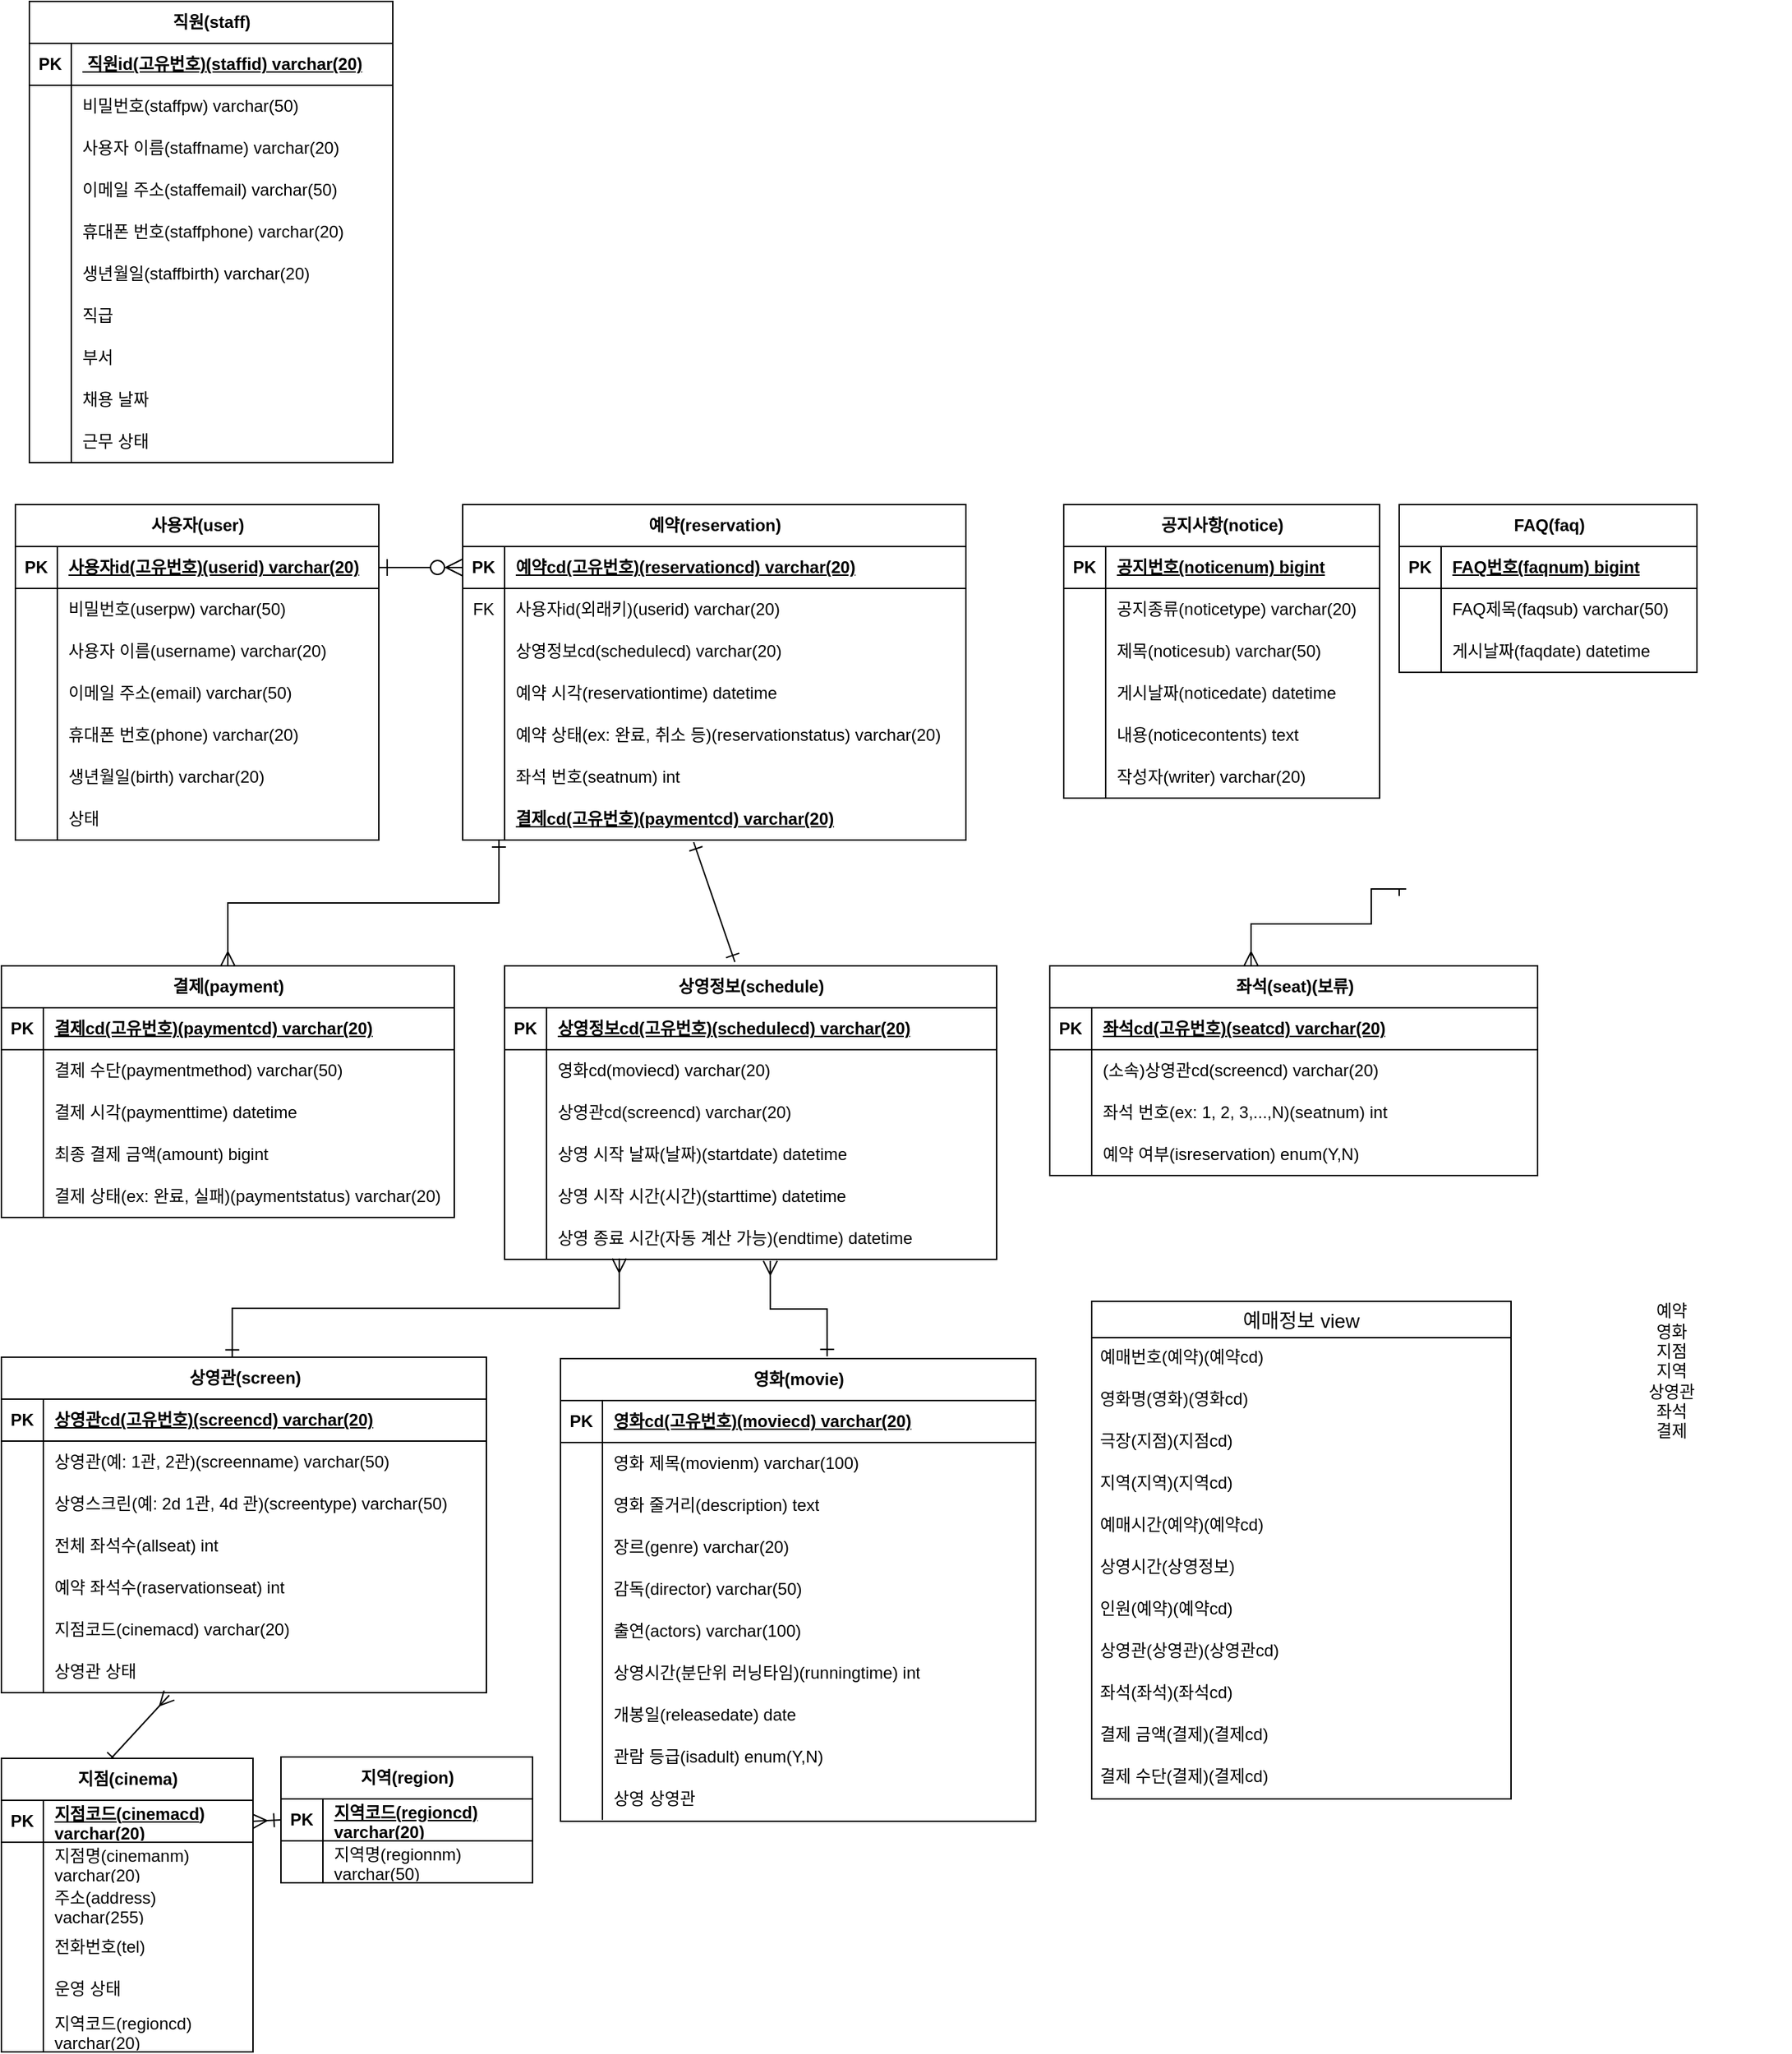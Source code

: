 <mxfile version="27.0.9">
  <diagram name="페이지-1" id="VFNtV6nY1BKfFca8tBw0">
    <mxGraphModel dx="555" dy="294" grid="1" gridSize="10" guides="1" tooltips="1" connect="1" arrows="1" fold="1" page="1" pageScale="1" pageWidth="6000" pageHeight="6000" math="0" shadow="0">
      <root>
        <mxCell id="0" />
        <mxCell id="1" parent="0" />
        <mxCell id="h6W00l81xcjhx0Q4A7-J-36" value="상영관(screen)" style="shape=table;startSize=30;container=1;collapsible=1;childLayout=tableLayout;fixedRows=1;rowLines=0;fontStyle=1;align=center;resizeLast=1;html=1;" parent="1" vertex="1">
          <mxGeometry x="360" y="1280" width="347" height="240" as="geometry" />
        </mxCell>
        <mxCell id="h6W00l81xcjhx0Q4A7-J-37" value="" style="shape=tableRow;horizontal=0;startSize=0;swimlaneHead=0;swimlaneBody=0;fillColor=none;collapsible=0;dropTarget=0;points=[[0,0.5],[1,0.5]];portConstraint=eastwest;top=0;left=0;right=0;bottom=1;" parent="h6W00l81xcjhx0Q4A7-J-36" vertex="1">
          <mxGeometry y="30" width="347" height="30" as="geometry" />
        </mxCell>
        <mxCell id="h6W00l81xcjhx0Q4A7-J-38" value="PK" style="shape=partialRectangle;connectable=0;fillColor=none;top=0;left=0;bottom=0;right=0;fontStyle=1;overflow=hidden;whiteSpace=wrap;html=1;" parent="h6W00l81xcjhx0Q4A7-J-37" vertex="1">
          <mxGeometry width="30" height="30" as="geometry">
            <mxRectangle width="30" height="30" as="alternateBounds" />
          </mxGeometry>
        </mxCell>
        <mxCell id="h6W00l81xcjhx0Q4A7-J-39" value="상영관cd(고유번호)(screencd) varchar(20)" style="shape=partialRectangle;connectable=0;fillColor=none;top=0;left=0;bottom=0;right=0;align=left;spacingLeft=6;fontStyle=5;overflow=hidden;whiteSpace=wrap;html=1;" parent="h6W00l81xcjhx0Q4A7-J-37" vertex="1">
          <mxGeometry x="30" width="317" height="30" as="geometry">
            <mxRectangle width="317" height="30" as="alternateBounds" />
          </mxGeometry>
        </mxCell>
        <mxCell id="h6W00l81xcjhx0Q4A7-J-43" value="" style="shape=tableRow;horizontal=0;startSize=0;swimlaneHead=0;swimlaneBody=0;fillColor=none;collapsible=0;dropTarget=0;points=[[0,0.5],[1,0.5]];portConstraint=eastwest;top=0;left=0;right=0;bottom=0;" parent="h6W00l81xcjhx0Q4A7-J-36" vertex="1">
          <mxGeometry y="60" width="347" height="30" as="geometry" />
        </mxCell>
        <mxCell id="h6W00l81xcjhx0Q4A7-J-44" value="" style="shape=partialRectangle;connectable=0;fillColor=none;top=0;left=0;bottom=0;right=0;editable=1;overflow=hidden;whiteSpace=wrap;html=1;" parent="h6W00l81xcjhx0Q4A7-J-43" vertex="1">
          <mxGeometry width="30" height="30" as="geometry">
            <mxRectangle width="30" height="30" as="alternateBounds" />
          </mxGeometry>
        </mxCell>
        <mxCell id="h6W00l81xcjhx0Q4A7-J-45" value="상영관(예: 1관, 2관)(screenname) varchar(50)" style="shape=partialRectangle;connectable=0;fillColor=none;top=0;left=0;bottom=0;right=0;align=left;spacingLeft=6;overflow=hidden;whiteSpace=wrap;html=1;" parent="h6W00l81xcjhx0Q4A7-J-43" vertex="1">
          <mxGeometry x="30" width="317" height="30" as="geometry">
            <mxRectangle width="317" height="30" as="alternateBounds" />
          </mxGeometry>
        </mxCell>
        <mxCell id="pBVsI-R0giwkO6YMuU-Q-55" value="" style="shape=tableRow;horizontal=0;startSize=0;swimlaneHead=0;swimlaneBody=0;fillColor=none;collapsible=0;dropTarget=0;points=[[0,0.5],[1,0.5]];portConstraint=eastwest;top=0;left=0;right=0;bottom=0;" parent="h6W00l81xcjhx0Q4A7-J-36" vertex="1">
          <mxGeometry y="90" width="347" height="30" as="geometry" />
        </mxCell>
        <mxCell id="pBVsI-R0giwkO6YMuU-Q-56" value="" style="shape=partialRectangle;connectable=0;fillColor=none;top=0;left=0;bottom=0;right=0;editable=1;overflow=hidden;whiteSpace=wrap;html=1;" parent="pBVsI-R0giwkO6YMuU-Q-55" vertex="1">
          <mxGeometry width="30" height="30" as="geometry">
            <mxRectangle width="30" height="30" as="alternateBounds" />
          </mxGeometry>
        </mxCell>
        <mxCell id="pBVsI-R0giwkO6YMuU-Q-57" value="상영스크린(예: 2d 1관, 4d 관)(screentype) varchar(50)" style="shape=partialRectangle;connectable=0;fillColor=none;top=0;left=0;bottom=0;right=0;align=left;spacingLeft=6;overflow=hidden;whiteSpace=wrap;html=1;" parent="pBVsI-R0giwkO6YMuU-Q-55" vertex="1">
          <mxGeometry x="30" width="317" height="30" as="geometry">
            <mxRectangle width="317" height="30" as="alternateBounds" />
          </mxGeometry>
        </mxCell>
        <mxCell id="pBVsI-R0giwkO6YMuU-Q-64" value="" style="shape=tableRow;horizontal=0;startSize=0;swimlaneHead=0;swimlaneBody=0;fillColor=none;collapsible=0;dropTarget=0;points=[[0,0.5],[1,0.5]];portConstraint=eastwest;top=0;left=0;right=0;bottom=0;" parent="h6W00l81xcjhx0Q4A7-J-36" vertex="1">
          <mxGeometry y="120" width="347" height="30" as="geometry" />
        </mxCell>
        <mxCell id="pBVsI-R0giwkO6YMuU-Q-65" value="" style="shape=partialRectangle;connectable=0;fillColor=none;top=0;left=0;bottom=0;right=0;editable=1;overflow=hidden;whiteSpace=wrap;html=1;" parent="pBVsI-R0giwkO6YMuU-Q-64" vertex="1">
          <mxGeometry width="30" height="30" as="geometry">
            <mxRectangle width="30" height="30" as="alternateBounds" />
          </mxGeometry>
        </mxCell>
        <mxCell id="pBVsI-R0giwkO6YMuU-Q-66" value="전체 좌석수(allseat) int" style="shape=partialRectangle;connectable=0;fillColor=none;top=0;left=0;bottom=0;right=0;align=left;spacingLeft=6;overflow=hidden;whiteSpace=wrap;html=1;" parent="pBVsI-R0giwkO6YMuU-Q-64" vertex="1">
          <mxGeometry x="30" width="317" height="30" as="geometry">
            <mxRectangle width="317" height="30" as="alternateBounds" />
          </mxGeometry>
        </mxCell>
        <mxCell id="pBVsI-R0giwkO6YMuU-Q-67" value="" style="shape=tableRow;horizontal=0;startSize=0;swimlaneHead=0;swimlaneBody=0;fillColor=none;collapsible=0;dropTarget=0;points=[[0,0.5],[1,0.5]];portConstraint=eastwest;top=0;left=0;right=0;bottom=0;" parent="h6W00l81xcjhx0Q4A7-J-36" vertex="1">
          <mxGeometry y="150" width="347" height="30" as="geometry" />
        </mxCell>
        <mxCell id="pBVsI-R0giwkO6YMuU-Q-68" value="" style="shape=partialRectangle;connectable=0;fillColor=none;top=0;left=0;bottom=0;right=0;editable=1;overflow=hidden;whiteSpace=wrap;html=1;" parent="pBVsI-R0giwkO6YMuU-Q-67" vertex="1">
          <mxGeometry width="30" height="30" as="geometry">
            <mxRectangle width="30" height="30" as="alternateBounds" />
          </mxGeometry>
        </mxCell>
        <mxCell id="pBVsI-R0giwkO6YMuU-Q-69" value="예약 좌석수(raservationseat) int" style="shape=partialRectangle;connectable=0;fillColor=none;top=0;left=0;bottom=0;right=0;align=left;spacingLeft=6;overflow=hidden;whiteSpace=wrap;html=1;" parent="pBVsI-R0giwkO6YMuU-Q-67" vertex="1">
          <mxGeometry x="30" width="317" height="30" as="geometry">
            <mxRectangle width="317" height="30" as="alternateBounds" />
          </mxGeometry>
        </mxCell>
        <mxCell id="h6W00l81xcjhx0Q4A7-J-40" value="" style="shape=tableRow;horizontal=0;startSize=0;swimlaneHead=0;swimlaneBody=0;fillColor=none;collapsible=0;dropTarget=0;points=[[0,0.5],[1,0.5]];portConstraint=eastwest;top=0;left=0;right=0;bottom=0;" parent="h6W00l81xcjhx0Q4A7-J-36" vertex="1">
          <mxGeometry y="180" width="347" height="30" as="geometry" />
        </mxCell>
        <mxCell id="h6W00l81xcjhx0Q4A7-J-41" value="" style="shape=partialRectangle;connectable=0;fillColor=none;top=0;left=0;bottom=0;right=0;editable=1;overflow=hidden;whiteSpace=wrap;html=1;" parent="h6W00l81xcjhx0Q4A7-J-40" vertex="1">
          <mxGeometry width="30" height="30" as="geometry">
            <mxRectangle width="30" height="30" as="alternateBounds" />
          </mxGeometry>
        </mxCell>
        <mxCell id="h6W00l81xcjhx0Q4A7-J-42" value="지점코드(cinemacd) varchar(20)" style="shape=partialRectangle;connectable=0;fillColor=none;top=0;left=0;bottom=0;right=0;align=left;spacingLeft=6;overflow=hidden;whiteSpace=wrap;html=1;" parent="h6W00l81xcjhx0Q4A7-J-40" vertex="1">
          <mxGeometry x="30" width="317" height="30" as="geometry">
            <mxRectangle width="317" height="30" as="alternateBounds" />
          </mxGeometry>
        </mxCell>
        <mxCell id="pBVsI-R0giwkO6YMuU-Q-110" value="" style="shape=tableRow;horizontal=0;startSize=0;swimlaneHead=0;swimlaneBody=0;fillColor=none;collapsible=0;dropTarget=0;points=[[0,0.5],[1,0.5]];portConstraint=eastwest;top=0;left=0;right=0;bottom=0;" parent="h6W00l81xcjhx0Q4A7-J-36" vertex="1">
          <mxGeometry y="210" width="347" height="30" as="geometry" />
        </mxCell>
        <mxCell id="pBVsI-R0giwkO6YMuU-Q-111" value="" style="shape=partialRectangle;connectable=0;fillColor=none;top=0;left=0;bottom=0;right=0;editable=1;overflow=hidden;whiteSpace=wrap;html=1;" parent="pBVsI-R0giwkO6YMuU-Q-110" vertex="1">
          <mxGeometry width="30" height="30" as="geometry">
            <mxRectangle width="30" height="30" as="alternateBounds" />
          </mxGeometry>
        </mxCell>
        <mxCell id="pBVsI-R0giwkO6YMuU-Q-112" value="상영관 상태" style="shape=partialRectangle;connectable=0;fillColor=none;top=0;left=0;bottom=0;right=0;align=left;spacingLeft=6;overflow=hidden;whiteSpace=wrap;html=1;" parent="pBVsI-R0giwkO6YMuU-Q-110" vertex="1">
          <mxGeometry x="30" width="317" height="30" as="geometry">
            <mxRectangle width="317" height="30" as="alternateBounds" />
          </mxGeometry>
        </mxCell>
        <mxCell id="h6W00l81xcjhx0Q4A7-J-52" value="상영정보(schedule)" style="shape=table;startSize=30;container=1;collapsible=1;childLayout=tableLayout;fixedRows=1;rowLines=0;fontStyle=1;align=center;resizeLast=1;html=1;" parent="1" vertex="1">
          <mxGeometry x="720" y="1000" width="352" height="210" as="geometry" />
        </mxCell>
        <mxCell id="h6W00l81xcjhx0Q4A7-J-53" value="" style="shape=tableRow;horizontal=0;startSize=0;swimlaneHead=0;swimlaneBody=0;fillColor=none;collapsible=0;dropTarget=0;points=[[0,0.5],[1,0.5]];portConstraint=eastwest;top=0;left=0;right=0;bottom=1;" parent="h6W00l81xcjhx0Q4A7-J-52" vertex="1">
          <mxGeometry y="30" width="352" height="30" as="geometry" />
        </mxCell>
        <mxCell id="h6W00l81xcjhx0Q4A7-J-54" value="PK" style="shape=partialRectangle;connectable=0;fillColor=none;top=0;left=0;bottom=0;right=0;fontStyle=1;overflow=hidden;whiteSpace=wrap;html=1;" parent="h6W00l81xcjhx0Q4A7-J-53" vertex="1">
          <mxGeometry width="30" height="30" as="geometry">
            <mxRectangle width="30" height="30" as="alternateBounds" />
          </mxGeometry>
        </mxCell>
        <mxCell id="h6W00l81xcjhx0Q4A7-J-55" value="상영정보cd(고유번호)(schedulecd) varchar(20)" style="shape=partialRectangle;connectable=0;fillColor=none;top=0;left=0;bottom=0;right=0;align=left;spacingLeft=6;fontStyle=5;overflow=hidden;whiteSpace=wrap;html=1;" parent="h6W00l81xcjhx0Q4A7-J-53" vertex="1">
          <mxGeometry x="30" width="322" height="30" as="geometry">
            <mxRectangle width="322" height="30" as="alternateBounds" />
          </mxGeometry>
        </mxCell>
        <mxCell id="h6W00l81xcjhx0Q4A7-J-56" value="" style="shape=tableRow;horizontal=0;startSize=0;swimlaneHead=0;swimlaneBody=0;fillColor=none;collapsible=0;dropTarget=0;points=[[0,0.5],[1,0.5]];portConstraint=eastwest;top=0;left=0;right=0;bottom=0;" parent="h6W00l81xcjhx0Q4A7-J-52" vertex="1">
          <mxGeometry y="60" width="352" height="30" as="geometry" />
        </mxCell>
        <mxCell id="h6W00l81xcjhx0Q4A7-J-57" value="" style="shape=partialRectangle;connectable=0;fillColor=none;top=0;left=0;bottom=0;right=0;editable=1;overflow=hidden;whiteSpace=wrap;html=1;" parent="h6W00l81xcjhx0Q4A7-J-56" vertex="1">
          <mxGeometry width="30" height="30" as="geometry">
            <mxRectangle width="30" height="30" as="alternateBounds" />
          </mxGeometry>
        </mxCell>
        <mxCell id="h6W00l81xcjhx0Q4A7-J-58" value="영화cd(moviecd) varchar(20)" style="shape=partialRectangle;connectable=0;fillColor=none;top=0;left=0;bottom=0;right=0;align=left;spacingLeft=6;overflow=hidden;whiteSpace=wrap;html=1;" parent="h6W00l81xcjhx0Q4A7-J-56" vertex="1">
          <mxGeometry x="30" width="322" height="30" as="geometry">
            <mxRectangle width="322" height="30" as="alternateBounds" />
          </mxGeometry>
        </mxCell>
        <mxCell id="h6W00l81xcjhx0Q4A7-J-59" value="" style="shape=tableRow;horizontal=0;startSize=0;swimlaneHead=0;swimlaneBody=0;fillColor=none;collapsible=0;dropTarget=0;points=[[0,0.5],[1,0.5]];portConstraint=eastwest;top=0;left=0;right=0;bottom=0;" parent="h6W00l81xcjhx0Q4A7-J-52" vertex="1">
          <mxGeometry y="90" width="352" height="30" as="geometry" />
        </mxCell>
        <mxCell id="h6W00l81xcjhx0Q4A7-J-60" value="" style="shape=partialRectangle;connectable=0;fillColor=none;top=0;left=0;bottom=0;right=0;editable=1;overflow=hidden;whiteSpace=wrap;html=1;" parent="h6W00l81xcjhx0Q4A7-J-59" vertex="1">
          <mxGeometry width="30" height="30" as="geometry">
            <mxRectangle width="30" height="30" as="alternateBounds" />
          </mxGeometry>
        </mxCell>
        <mxCell id="h6W00l81xcjhx0Q4A7-J-61" value="상영관cd(screencd) varchar(20)" style="shape=partialRectangle;connectable=0;fillColor=none;top=0;left=0;bottom=0;right=0;align=left;spacingLeft=6;overflow=hidden;whiteSpace=wrap;html=1;" parent="h6W00l81xcjhx0Q4A7-J-59" vertex="1">
          <mxGeometry x="30" width="322" height="30" as="geometry">
            <mxRectangle width="322" height="30" as="alternateBounds" />
          </mxGeometry>
        </mxCell>
        <mxCell id="h6W00l81xcjhx0Q4A7-J-62" value="" style="shape=tableRow;horizontal=0;startSize=0;swimlaneHead=0;swimlaneBody=0;fillColor=none;collapsible=0;dropTarget=0;points=[[0,0.5],[1,0.5]];portConstraint=eastwest;top=0;left=0;right=0;bottom=0;" parent="h6W00l81xcjhx0Q4A7-J-52" vertex="1">
          <mxGeometry y="120" width="352" height="30" as="geometry" />
        </mxCell>
        <mxCell id="h6W00l81xcjhx0Q4A7-J-63" value="" style="shape=partialRectangle;connectable=0;fillColor=none;top=0;left=0;bottom=0;right=0;editable=1;overflow=hidden;whiteSpace=wrap;html=1;" parent="h6W00l81xcjhx0Q4A7-J-62" vertex="1">
          <mxGeometry width="30" height="30" as="geometry">
            <mxRectangle width="30" height="30" as="alternateBounds" />
          </mxGeometry>
        </mxCell>
        <mxCell id="h6W00l81xcjhx0Q4A7-J-64" value="상영 시작 날짜(날짜)(startdate) datetime" style="shape=partialRectangle;connectable=0;fillColor=none;top=0;left=0;bottom=0;right=0;align=left;spacingLeft=6;overflow=hidden;whiteSpace=wrap;html=1;" parent="h6W00l81xcjhx0Q4A7-J-62" vertex="1">
          <mxGeometry x="30" width="322" height="30" as="geometry">
            <mxRectangle width="322" height="30" as="alternateBounds" />
          </mxGeometry>
        </mxCell>
        <mxCell id="pBVsI-R0giwkO6YMuU-Q-33" value="" style="shape=tableRow;horizontal=0;startSize=0;swimlaneHead=0;swimlaneBody=0;fillColor=none;collapsible=0;dropTarget=0;points=[[0,0.5],[1,0.5]];portConstraint=eastwest;top=0;left=0;right=0;bottom=0;" parent="h6W00l81xcjhx0Q4A7-J-52" vertex="1">
          <mxGeometry y="150" width="352" height="30" as="geometry" />
        </mxCell>
        <mxCell id="pBVsI-R0giwkO6YMuU-Q-34" value="" style="shape=partialRectangle;connectable=0;fillColor=none;top=0;left=0;bottom=0;right=0;editable=1;overflow=hidden;whiteSpace=wrap;html=1;" parent="pBVsI-R0giwkO6YMuU-Q-33" vertex="1">
          <mxGeometry width="30" height="30" as="geometry">
            <mxRectangle width="30" height="30" as="alternateBounds" />
          </mxGeometry>
        </mxCell>
        <mxCell id="pBVsI-R0giwkO6YMuU-Q-35" value="상영 시작 시간(시간)(starttime) datetime" style="shape=partialRectangle;connectable=0;fillColor=none;top=0;left=0;bottom=0;right=0;align=left;spacingLeft=6;overflow=hidden;whiteSpace=wrap;html=1;" parent="pBVsI-R0giwkO6YMuU-Q-33" vertex="1">
          <mxGeometry x="30" width="322" height="30" as="geometry">
            <mxRectangle width="322" height="30" as="alternateBounds" />
          </mxGeometry>
        </mxCell>
        <mxCell id="h6W00l81xcjhx0Q4A7-J-65" value="" style="shape=tableRow;horizontal=0;startSize=0;swimlaneHead=0;swimlaneBody=0;fillColor=none;collapsible=0;dropTarget=0;points=[[0,0.5],[1,0.5]];portConstraint=eastwest;top=0;left=0;right=0;bottom=0;" parent="h6W00l81xcjhx0Q4A7-J-52" vertex="1">
          <mxGeometry y="180" width="352" height="30" as="geometry" />
        </mxCell>
        <mxCell id="h6W00l81xcjhx0Q4A7-J-66" value="" style="shape=partialRectangle;connectable=0;fillColor=none;top=0;left=0;bottom=0;right=0;editable=1;overflow=hidden;whiteSpace=wrap;html=1;" parent="h6W00l81xcjhx0Q4A7-J-65" vertex="1">
          <mxGeometry width="30" height="30" as="geometry">
            <mxRectangle width="30" height="30" as="alternateBounds" />
          </mxGeometry>
        </mxCell>
        <mxCell id="h6W00l81xcjhx0Q4A7-J-67" value="상영 종료 시간(자동 계산 가능)(endtime) datetime" style="shape=partialRectangle;connectable=0;fillColor=none;top=0;left=0;bottom=0;right=0;align=left;spacingLeft=6;overflow=hidden;whiteSpace=wrap;html=1;" parent="h6W00l81xcjhx0Q4A7-J-65" vertex="1">
          <mxGeometry x="30" width="322" height="30" as="geometry">
            <mxRectangle width="322" height="30" as="alternateBounds" />
          </mxGeometry>
        </mxCell>
        <mxCell id="h6W00l81xcjhx0Q4A7-J-68" value="좌석(seat)(보류)" style="shape=table;startSize=30;container=1;collapsible=1;childLayout=tableLayout;fixedRows=1;rowLines=0;fontStyle=1;align=center;resizeLast=1;html=1;" parent="1" vertex="1">
          <mxGeometry x="1110" y="1000" width="349" height="150" as="geometry" />
        </mxCell>
        <mxCell id="h6W00l81xcjhx0Q4A7-J-69" value="" style="shape=tableRow;horizontal=0;startSize=0;swimlaneHead=0;swimlaneBody=0;fillColor=none;collapsible=0;dropTarget=0;points=[[0,0.5],[1,0.5]];portConstraint=eastwest;top=0;left=0;right=0;bottom=1;" parent="h6W00l81xcjhx0Q4A7-J-68" vertex="1">
          <mxGeometry y="30" width="349" height="30" as="geometry" />
        </mxCell>
        <mxCell id="h6W00l81xcjhx0Q4A7-J-70" value="PK" style="shape=partialRectangle;connectable=0;fillColor=none;top=0;left=0;bottom=0;right=0;fontStyle=1;overflow=hidden;whiteSpace=wrap;html=1;" parent="h6W00l81xcjhx0Q4A7-J-69" vertex="1">
          <mxGeometry width="30" height="30" as="geometry">
            <mxRectangle width="30" height="30" as="alternateBounds" />
          </mxGeometry>
        </mxCell>
        <mxCell id="h6W00l81xcjhx0Q4A7-J-71" value="좌석cd(고유번호)(seatcd) varchar(20)" style="shape=partialRectangle;connectable=0;fillColor=none;top=0;left=0;bottom=0;right=0;align=left;spacingLeft=6;fontStyle=5;overflow=hidden;whiteSpace=wrap;html=1;" parent="h6W00l81xcjhx0Q4A7-J-69" vertex="1">
          <mxGeometry x="30" width="319" height="30" as="geometry">
            <mxRectangle width="319" height="30" as="alternateBounds" />
          </mxGeometry>
        </mxCell>
        <mxCell id="h6W00l81xcjhx0Q4A7-J-72" value="" style="shape=tableRow;horizontal=0;startSize=0;swimlaneHead=0;swimlaneBody=0;fillColor=none;collapsible=0;dropTarget=0;points=[[0,0.5],[1,0.5]];portConstraint=eastwest;top=0;left=0;right=0;bottom=0;" parent="h6W00l81xcjhx0Q4A7-J-68" vertex="1">
          <mxGeometry y="60" width="349" height="30" as="geometry" />
        </mxCell>
        <mxCell id="h6W00l81xcjhx0Q4A7-J-73" value="" style="shape=partialRectangle;connectable=0;fillColor=none;top=0;left=0;bottom=0;right=0;editable=1;overflow=hidden;whiteSpace=wrap;html=1;" parent="h6W00l81xcjhx0Q4A7-J-72" vertex="1">
          <mxGeometry width="30" height="30" as="geometry">
            <mxRectangle width="30" height="30" as="alternateBounds" />
          </mxGeometry>
        </mxCell>
        <mxCell id="h6W00l81xcjhx0Q4A7-J-74" value="(소속)상영관cd(screencd) varchar(20)" style="shape=partialRectangle;connectable=0;fillColor=none;top=0;left=0;bottom=0;right=0;align=left;spacingLeft=6;overflow=hidden;whiteSpace=wrap;html=1;" parent="h6W00l81xcjhx0Q4A7-J-72" vertex="1">
          <mxGeometry x="30" width="319" height="30" as="geometry">
            <mxRectangle width="319" height="30" as="alternateBounds" />
          </mxGeometry>
        </mxCell>
        <mxCell id="h6W00l81xcjhx0Q4A7-J-78" value="" style="shape=tableRow;horizontal=0;startSize=0;swimlaneHead=0;swimlaneBody=0;fillColor=none;collapsible=0;dropTarget=0;points=[[0,0.5],[1,0.5]];portConstraint=eastwest;top=0;left=0;right=0;bottom=0;" parent="h6W00l81xcjhx0Q4A7-J-68" vertex="1">
          <mxGeometry y="90" width="349" height="30" as="geometry" />
        </mxCell>
        <mxCell id="h6W00l81xcjhx0Q4A7-J-79" value="" style="shape=partialRectangle;connectable=0;fillColor=none;top=0;left=0;bottom=0;right=0;editable=1;overflow=hidden;whiteSpace=wrap;html=1;" parent="h6W00l81xcjhx0Q4A7-J-78" vertex="1">
          <mxGeometry width="30" height="30" as="geometry">
            <mxRectangle width="30" height="30" as="alternateBounds" />
          </mxGeometry>
        </mxCell>
        <mxCell id="h6W00l81xcjhx0Q4A7-J-80" value="좌석 번호(ex: 1, 2, 3,...,N)(seatnum) int" style="shape=partialRectangle;connectable=0;fillColor=none;top=0;left=0;bottom=0;right=0;align=left;spacingLeft=6;overflow=hidden;whiteSpace=wrap;html=1;" parent="h6W00l81xcjhx0Q4A7-J-78" vertex="1">
          <mxGeometry x="30" width="319" height="30" as="geometry">
            <mxRectangle width="319" height="30" as="alternateBounds" />
          </mxGeometry>
        </mxCell>
        <mxCell id="_iLzKz3BFJTy9e9e6isN-1" value="" style="shape=tableRow;horizontal=0;startSize=0;swimlaneHead=0;swimlaneBody=0;fillColor=none;collapsible=0;dropTarget=0;points=[[0,0.5],[1,0.5]];portConstraint=eastwest;top=0;left=0;right=0;bottom=0;" parent="h6W00l81xcjhx0Q4A7-J-68" vertex="1">
          <mxGeometry y="120" width="349" height="30" as="geometry" />
        </mxCell>
        <mxCell id="_iLzKz3BFJTy9e9e6isN-2" value="" style="shape=partialRectangle;connectable=0;fillColor=none;top=0;left=0;bottom=0;right=0;editable=1;overflow=hidden;whiteSpace=wrap;html=1;" parent="_iLzKz3BFJTy9e9e6isN-1" vertex="1">
          <mxGeometry width="30" height="30" as="geometry">
            <mxRectangle width="30" height="30" as="alternateBounds" />
          </mxGeometry>
        </mxCell>
        <mxCell id="_iLzKz3BFJTy9e9e6isN-3" value="예약 여부(isreservation) enum(Y,N)&amp;nbsp;" style="shape=partialRectangle;connectable=0;fillColor=none;top=0;left=0;bottom=0;right=0;align=left;spacingLeft=6;overflow=hidden;whiteSpace=wrap;html=1;" parent="_iLzKz3BFJTy9e9e6isN-1" vertex="1">
          <mxGeometry x="30" width="319" height="30" as="geometry">
            <mxRectangle width="319" height="30" as="alternateBounds" />
          </mxGeometry>
        </mxCell>
        <mxCell id="h6W00l81xcjhx0Q4A7-J-87" value="예약(reservation)" style="shape=table;startSize=30;container=1;collapsible=1;childLayout=tableLayout;fixedRows=1;rowLines=0;fontStyle=1;align=center;resizeLast=1;html=1;" parent="1" vertex="1">
          <mxGeometry x="690" y="670" width="360" height="240" as="geometry" />
        </mxCell>
        <mxCell id="h6W00l81xcjhx0Q4A7-J-88" value="" style="shape=tableRow;horizontal=0;startSize=0;swimlaneHead=0;swimlaneBody=0;fillColor=none;collapsible=0;dropTarget=0;points=[[0,0.5],[1,0.5]];portConstraint=eastwest;top=0;left=0;right=0;bottom=1;" parent="h6W00l81xcjhx0Q4A7-J-87" vertex="1">
          <mxGeometry y="30" width="360" height="30" as="geometry" />
        </mxCell>
        <mxCell id="h6W00l81xcjhx0Q4A7-J-89" value="PK" style="shape=partialRectangle;connectable=0;fillColor=none;top=0;left=0;bottom=0;right=0;fontStyle=1;overflow=hidden;whiteSpace=wrap;html=1;" parent="h6W00l81xcjhx0Q4A7-J-88" vertex="1">
          <mxGeometry width="30" height="30" as="geometry">
            <mxRectangle width="30" height="30" as="alternateBounds" />
          </mxGeometry>
        </mxCell>
        <mxCell id="h6W00l81xcjhx0Q4A7-J-90" value="예약cd(고유번호)(reservationcd) varchar(20)" style="shape=partialRectangle;connectable=0;fillColor=none;top=0;left=0;bottom=0;right=0;align=left;spacingLeft=6;fontStyle=5;overflow=hidden;whiteSpace=wrap;html=1;" parent="h6W00l81xcjhx0Q4A7-J-88" vertex="1">
          <mxGeometry x="30" width="330" height="30" as="geometry">
            <mxRectangle width="330" height="30" as="alternateBounds" />
          </mxGeometry>
        </mxCell>
        <mxCell id="h6W00l81xcjhx0Q4A7-J-91" value="" style="shape=tableRow;horizontal=0;startSize=0;swimlaneHead=0;swimlaneBody=0;fillColor=none;collapsible=0;dropTarget=0;points=[[0,0.5],[1,0.5]];portConstraint=eastwest;top=0;left=0;right=0;bottom=0;" parent="h6W00l81xcjhx0Q4A7-J-87" vertex="1">
          <mxGeometry y="60" width="360" height="30" as="geometry" />
        </mxCell>
        <mxCell id="h6W00l81xcjhx0Q4A7-J-92" value="FK" style="shape=partialRectangle;connectable=0;fillColor=none;top=0;left=0;bottom=0;right=0;editable=1;overflow=hidden;whiteSpace=wrap;html=1;" parent="h6W00l81xcjhx0Q4A7-J-91" vertex="1">
          <mxGeometry width="30" height="30" as="geometry">
            <mxRectangle width="30" height="30" as="alternateBounds" />
          </mxGeometry>
        </mxCell>
        <mxCell id="h6W00l81xcjhx0Q4A7-J-93" value="사용자id(외래키)(userid) varchar(20)" style="shape=partialRectangle;connectable=0;fillColor=none;top=0;left=0;bottom=0;right=0;align=left;spacingLeft=6;overflow=hidden;whiteSpace=wrap;html=1;" parent="h6W00l81xcjhx0Q4A7-J-91" vertex="1">
          <mxGeometry x="30" width="330" height="30" as="geometry">
            <mxRectangle width="330" height="30" as="alternateBounds" />
          </mxGeometry>
        </mxCell>
        <mxCell id="h6W00l81xcjhx0Q4A7-J-94" value="" style="shape=tableRow;horizontal=0;startSize=0;swimlaneHead=0;swimlaneBody=0;fillColor=none;collapsible=0;dropTarget=0;points=[[0,0.5],[1,0.5]];portConstraint=eastwest;top=0;left=0;right=0;bottom=0;" parent="h6W00l81xcjhx0Q4A7-J-87" vertex="1">
          <mxGeometry y="90" width="360" height="30" as="geometry" />
        </mxCell>
        <mxCell id="h6W00l81xcjhx0Q4A7-J-95" value="" style="shape=partialRectangle;connectable=0;fillColor=none;top=0;left=0;bottom=0;right=0;editable=1;overflow=hidden;whiteSpace=wrap;html=1;" parent="h6W00l81xcjhx0Q4A7-J-94" vertex="1">
          <mxGeometry width="30" height="30" as="geometry">
            <mxRectangle width="30" height="30" as="alternateBounds" />
          </mxGeometry>
        </mxCell>
        <mxCell id="h6W00l81xcjhx0Q4A7-J-96" value="상영정보cd(schedulecd) varchar(20)" style="shape=partialRectangle;connectable=0;fillColor=none;top=0;left=0;bottom=0;right=0;align=left;spacingLeft=6;overflow=hidden;whiteSpace=wrap;html=1;" parent="h6W00l81xcjhx0Q4A7-J-94" vertex="1">
          <mxGeometry x="30" width="330" height="30" as="geometry">
            <mxRectangle width="330" height="30" as="alternateBounds" />
          </mxGeometry>
        </mxCell>
        <mxCell id="h6W00l81xcjhx0Q4A7-J-97" value="" style="shape=tableRow;horizontal=0;startSize=0;swimlaneHead=0;swimlaneBody=0;fillColor=none;collapsible=0;dropTarget=0;points=[[0,0.5],[1,0.5]];portConstraint=eastwest;top=0;left=0;right=0;bottom=0;" parent="h6W00l81xcjhx0Q4A7-J-87" vertex="1">
          <mxGeometry y="120" width="360" height="30" as="geometry" />
        </mxCell>
        <mxCell id="h6W00l81xcjhx0Q4A7-J-98" value="" style="shape=partialRectangle;connectable=0;fillColor=none;top=0;left=0;bottom=0;right=0;editable=1;overflow=hidden;whiteSpace=wrap;html=1;" parent="h6W00l81xcjhx0Q4A7-J-97" vertex="1">
          <mxGeometry width="30" height="30" as="geometry">
            <mxRectangle width="30" height="30" as="alternateBounds" />
          </mxGeometry>
        </mxCell>
        <mxCell id="h6W00l81xcjhx0Q4A7-J-99" value="예약 시각(reservationtime) datetime" style="shape=partialRectangle;connectable=0;fillColor=none;top=0;left=0;bottom=0;right=0;align=left;spacingLeft=6;overflow=hidden;whiteSpace=wrap;html=1;" parent="h6W00l81xcjhx0Q4A7-J-97" vertex="1">
          <mxGeometry x="30" width="330" height="30" as="geometry">
            <mxRectangle width="330" height="30" as="alternateBounds" />
          </mxGeometry>
        </mxCell>
        <mxCell id="h6W00l81xcjhx0Q4A7-J-103" value="" style="shape=tableRow;horizontal=0;startSize=0;swimlaneHead=0;swimlaneBody=0;fillColor=none;collapsible=0;dropTarget=0;points=[[0,0.5],[1,0.5]];portConstraint=eastwest;top=0;left=0;right=0;bottom=0;" parent="h6W00l81xcjhx0Q4A7-J-87" vertex="1">
          <mxGeometry y="150" width="360" height="30" as="geometry" />
        </mxCell>
        <mxCell id="h6W00l81xcjhx0Q4A7-J-104" value="" style="shape=partialRectangle;connectable=0;fillColor=none;top=0;left=0;bottom=0;right=0;editable=1;overflow=hidden;whiteSpace=wrap;html=1;" parent="h6W00l81xcjhx0Q4A7-J-103" vertex="1">
          <mxGeometry width="30" height="30" as="geometry">
            <mxRectangle width="30" height="30" as="alternateBounds" />
          </mxGeometry>
        </mxCell>
        <mxCell id="h6W00l81xcjhx0Q4A7-J-105" value="예약 상태(ex: 완료, 취소 등)(reservationstatus) varchar(20)" style="shape=partialRectangle;connectable=0;fillColor=none;top=0;left=0;bottom=0;right=0;align=left;spacingLeft=6;overflow=hidden;whiteSpace=wrap;html=1;" parent="h6W00l81xcjhx0Q4A7-J-103" vertex="1">
          <mxGeometry x="30" width="330" height="30" as="geometry">
            <mxRectangle width="330" height="30" as="alternateBounds" />
          </mxGeometry>
        </mxCell>
        <mxCell id="pBVsI-R0giwkO6YMuU-Q-36" value="" style="shape=tableRow;horizontal=0;startSize=0;swimlaneHead=0;swimlaneBody=0;fillColor=none;collapsible=0;dropTarget=0;points=[[0,0.5],[1,0.5]];portConstraint=eastwest;top=0;left=0;right=0;bottom=0;" parent="h6W00l81xcjhx0Q4A7-J-87" vertex="1">
          <mxGeometry y="180" width="360" height="30" as="geometry" />
        </mxCell>
        <mxCell id="pBVsI-R0giwkO6YMuU-Q-37" value="" style="shape=partialRectangle;connectable=0;fillColor=none;top=0;left=0;bottom=0;right=0;editable=1;overflow=hidden;whiteSpace=wrap;html=1;" parent="pBVsI-R0giwkO6YMuU-Q-36" vertex="1">
          <mxGeometry width="30" height="30" as="geometry">
            <mxRectangle width="30" height="30" as="alternateBounds" />
          </mxGeometry>
        </mxCell>
        <mxCell id="pBVsI-R0giwkO6YMuU-Q-38" value="좌석 번호(seatnum) int" style="shape=partialRectangle;connectable=0;fillColor=none;top=0;left=0;bottom=0;right=0;align=left;spacingLeft=6;overflow=hidden;whiteSpace=wrap;html=1;" parent="pBVsI-R0giwkO6YMuU-Q-36" vertex="1">
          <mxGeometry x="30" width="330" height="30" as="geometry">
            <mxRectangle width="330" height="30" as="alternateBounds" />
          </mxGeometry>
        </mxCell>
        <mxCell id="0WHNcRYuflynk9FQIrnl-1" value="" style="shape=tableRow;horizontal=0;startSize=0;swimlaneHead=0;swimlaneBody=0;fillColor=none;collapsible=0;dropTarget=0;points=[[0,0.5],[1,0.5]];portConstraint=eastwest;top=0;left=0;right=0;bottom=0;" parent="h6W00l81xcjhx0Q4A7-J-87" vertex="1">
          <mxGeometry y="210" width="360" height="30" as="geometry" />
        </mxCell>
        <mxCell id="0WHNcRYuflynk9FQIrnl-2" value="" style="shape=partialRectangle;connectable=0;fillColor=none;top=0;left=0;bottom=0;right=0;editable=1;overflow=hidden;whiteSpace=wrap;html=1;" parent="0WHNcRYuflynk9FQIrnl-1" vertex="1">
          <mxGeometry width="30" height="30" as="geometry">
            <mxRectangle width="30" height="30" as="alternateBounds" />
          </mxGeometry>
        </mxCell>
        <mxCell id="0WHNcRYuflynk9FQIrnl-3" value="&lt;span style=&quot;font-weight: 700; text-decoration-line: underline;&quot;&gt;결제cd(고유번호)(paymentcd) varchar(20)&lt;/span&gt;" style="shape=partialRectangle;connectable=0;fillColor=none;top=0;left=0;bottom=0;right=0;align=left;spacingLeft=6;overflow=hidden;whiteSpace=wrap;html=1;" parent="0WHNcRYuflynk9FQIrnl-1" vertex="1">
          <mxGeometry x="30" width="330" height="30" as="geometry">
            <mxRectangle width="330" height="30" as="alternateBounds" />
          </mxGeometry>
        </mxCell>
        <mxCell id="h6W00l81xcjhx0Q4A7-J-122" value="사용자(user)" style="shape=table;startSize=30;container=1;collapsible=1;childLayout=tableLayout;fixedRows=1;rowLines=0;fontStyle=1;align=center;resizeLast=1;html=1;" parent="1" vertex="1">
          <mxGeometry x="370" y="670" width="260" height="240" as="geometry" />
        </mxCell>
        <mxCell id="h6W00l81xcjhx0Q4A7-J-123" value="" style="shape=tableRow;horizontal=0;startSize=0;swimlaneHead=0;swimlaneBody=0;fillColor=none;collapsible=0;dropTarget=0;points=[[0,0.5],[1,0.5]];portConstraint=eastwest;top=0;left=0;right=0;bottom=1;" parent="h6W00l81xcjhx0Q4A7-J-122" vertex="1">
          <mxGeometry y="30" width="260" height="30" as="geometry" />
        </mxCell>
        <mxCell id="h6W00l81xcjhx0Q4A7-J-124" value="PK" style="shape=partialRectangle;connectable=0;fillColor=none;top=0;left=0;bottom=0;right=0;fontStyle=1;overflow=hidden;whiteSpace=wrap;html=1;" parent="h6W00l81xcjhx0Q4A7-J-123" vertex="1">
          <mxGeometry width="30" height="30" as="geometry">
            <mxRectangle width="30" height="30" as="alternateBounds" />
          </mxGeometry>
        </mxCell>
        <mxCell id="h6W00l81xcjhx0Q4A7-J-125" value="&lt;font face=&quot;Helvetica&quot;&gt;사용자id(고유번호)(userid) varchar(20)&lt;/font&gt;" style="shape=partialRectangle;connectable=0;fillColor=none;top=0;left=0;bottom=0;right=0;align=left;spacingLeft=6;fontStyle=5;overflow=hidden;whiteSpace=wrap;html=1;" parent="h6W00l81xcjhx0Q4A7-J-123" vertex="1">
          <mxGeometry x="30" width="230" height="30" as="geometry">
            <mxRectangle width="230" height="30" as="alternateBounds" />
          </mxGeometry>
        </mxCell>
        <mxCell id="h6W00l81xcjhx0Q4A7-J-129" value="" style="shape=tableRow;horizontal=0;startSize=0;swimlaneHead=0;swimlaneBody=0;fillColor=none;collapsible=0;dropTarget=0;points=[[0,0.5],[1,0.5]];portConstraint=eastwest;top=0;left=0;right=0;bottom=0;" parent="h6W00l81xcjhx0Q4A7-J-122" vertex="1">
          <mxGeometry y="60" width="260" height="30" as="geometry" />
        </mxCell>
        <mxCell id="h6W00l81xcjhx0Q4A7-J-130" value="" style="shape=partialRectangle;connectable=0;fillColor=none;top=0;left=0;bottom=0;right=0;editable=1;overflow=hidden;whiteSpace=wrap;html=1;" parent="h6W00l81xcjhx0Q4A7-J-129" vertex="1">
          <mxGeometry width="30" height="30" as="geometry">
            <mxRectangle width="30" height="30" as="alternateBounds" />
          </mxGeometry>
        </mxCell>
        <mxCell id="h6W00l81xcjhx0Q4A7-J-131" value="비밀번호(userpw) varchar(50)" style="shape=partialRectangle;connectable=0;fillColor=none;top=0;left=0;bottom=0;right=0;align=left;spacingLeft=6;overflow=hidden;whiteSpace=wrap;html=1;" parent="h6W00l81xcjhx0Q4A7-J-129" vertex="1">
          <mxGeometry x="30" width="230" height="30" as="geometry">
            <mxRectangle width="230" height="30" as="alternateBounds" />
          </mxGeometry>
        </mxCell>
        <mxCell id="h6W00l81xcjhx0Q4A7-J-126" value="" style="shape=tableRow;horizontal=0;startSize=0;swimlaneHead=0;swimlaneBody=0;fillColor=none;collapsible=0;dropTarget=0;points=[[0,0.5],[1,0.5]];portConstraint=eastwest;top=0;left=0;right=0;bottom=0;" parent="h6W00l81xcjhx0Q4A7-J-122" vertex="1">
          <mxGeometry y="90" width="260" height="30" as="geometry" />
        </mxCell>
        <mxCell id="h6W00l81xcjhx0Q4A7-J-127" value="" style="shape=partialRectangle;connectable=0;fillColor=none;top=0;left=0;bottom=0;right=0;editable=1;overflow=hidden;whiteSpace=wrap;html=1;" parent="h6W00l81xcjhx0Q4A7-J-126" vertex="1">
          <mxGeometry width="30" height="30" as="geometry">
            <mxRectangle width="30" height="30" as="alternateBounds" />
          </mxGeometry>
        </mxCell>
        <mxCell id="h6W00l81xcjhx0Q4A7-J-128" value="사용자 이름(username) varchar(20)" style="shape=partialRectangle;connectable=0;fillColor=none;top=0;left=0;bottom=0;right=0;align=left;spacingLeft=6;overflow=hidden;whiteSpace=wrap;html=1;" parent="h6W00l81xcjhx0Q4A7-J-126" vertex="1">
          <mxGeometry x="30" width="230" height="30" as="geometry">
            <mxRectangle width="230" height="30" as="alternateBounds" />
          </mxGeometry>
        </mxCell>
        <mxCell id="h6W00l81xcjhx0Q4A7-J-132" value="" style="shape=tableRow;horizontal=0;startSize=0;swimlaneHead=0;swimlaneBody=0;fillColor=none;collapsible=0;dropTarget=0;points=[[0,0.5],[1,0.5]];portConstraint=eastwest;top=0;left=0;right=0;bottom=0;" parent="h6W00l81xcjhx0Q4A7-J-122" vertex="1">
          <mxGeometry y="120" width="260" height="30" as="geometry" />
        </mxCell>
        <mxCell id="h6W00l81xcjhx0Q4A7-J-133" value="" style="shape=partialRectangle;connectable=0;fillColor=none;top=0;left=0;bottom=0;right=0;editable=1;overflow=hidden;whiteSpace=wrap;html=1;" parent="h6W00l81xcjhx0Q4A7-J-132" vertex="1">
          <mxGeometry width="30" height="30" as="geometry">
            <mxRectangle width="30" height="30" as="alternateBounds" />
          </mxGeometry>
        </mxCell>
        <mxCell id="h6W00l81xcjhx0Q4A7-J-134" value="이메일 주소(email) varchar(50)" style="shape=partialRectangle;connectable=0;fillColor=none;top=0;left=0;bottom=0;right=0;align=left;spacingLeft=6;overflow=hidden;whiteSpace=wrap;html=1;" parent="h6W00l81xcjhx0Q4A7-J-132" vertex="1">
          <mxGeometry x="30" width="230" height="30" as="geometry">
            <mxRectangle width="230" height="30" as="alternateBounds" />
          </mxGeometry>
        </mxCell>
        <mxCell id="h6W00l81xcjhx0Q4A7-J-135" value="" style="shape=tableRow;horizontal=0;startSize=0;swimlaneHead=0;swimlaneBody=0;fillColor=none;collapsible=0;dropTarget=0;points=[[0,0.5],[1,0.5]];portConstraint=eastwest;top=0;left=0;right=0;bottom=0;" parent="h6W00l81xcjhx0Q4A7-J-122" vertex="1">
          <mxGeometry y="150" width="260" height="30" as="geometry" />
        </mxCell>
        <mxCell id="h6W00l81xcjhx0Q4A7-J-136" value="" style="shape=partialRectangle;connectable=0;fillColor=none;top=0;left=0;bottom=0;right=0;editable=1;overflow=hidden;whiteSpace=wrap;html=1;" parent="h6W00l81xcjhx0Q4A7-J-135" vertex="1">
          <mxGeometry width="30" height="30" as="geometry">
            <mxRectangle width="30" height="30" as="alternateBounds" />
          </mxGeometry>
        </mxCell>
        <mxCell id="h6W00l81xcjhx0Q4A7-J-137" value="휴대폰 번호(phone) varchar(20)" style="shape=partialRectangle;connectable=0;fillColor=none;top=0;left=0;bottom=0;right=0;align=left;spacingLeft=6;overflow=hidden;whiteSpace=wrap;html=1;" parent="h6W00l81xcjhx0Q4A7-J-135" vertex="1">
          <mxGeometry x="30" width="230" height="30" as="geometry">
            <mxRectangle width="230" height="30" as="alternateBounds" />
          </mxGeometry>
        </mxCell>
        <mxCell id="mnofQzAQ1VgUsQ_g6OoC-1" value="" style="shape=tableRow;horizontal=0;startSize=0;swimlaneHead=0;swimlaneBody=0;fillColor=none;collapsible=0;dropTarget=0;points=[[0,0.5],[1,0.5]];portConstraint=eastwest;top=0;left=0;right=0;bottom=0;" parent="h6W00l81xcjhx0Q4A7-J-122" vertex="1">
          <mxGeometry y="180" width="260" height="30" as="geometry" />
        </mxCell>
        <mxCell id="mnofQzAQ1VgUsQ_g6OoC-2" value="" style="shape=partialRectangle;connectable=0;fillColor=none;top=0;left=0;bottom=0;right=0;editable=1;overflow=hidden;whiteSpace=wrap;html=1;" parent="mnofQzAQ1VgUsQ_g6OoC-1" vertex="1">
          <mxGeometry width="30" height="30" as="geometry">
            <mxRectangle width="30" height="30" as="alternateBounds" />
          </mxGeometry>
        </mxCell>
        <mxCell id="mnofQzAQ1VgUsQ_g6OoC-3" value="생년월일(birth) varchar(20)" style="shape=partialRectangle;connectable=0;fillColor=none;top=0;left=0;bottom=0;right=0;align=left;spacingLeft=6;overflow=hidden;whiteSpace=wrap;html=1;" parent="mnofQzAQ1VgUsQ_g6OoC-1" vertex="1">
          <mxGeometry x="30" width="230" height="30" as="geometry">
            <mxRectangle width="230" height="30" as="alternateBounds" />
          </mxGeometry>
        </mxCell>
        <mxCell id="pBVsI-R0giwkO6YMuU-Q-101" value="" style="shape=tableRow;horizontal=0;startSize=0;swimlaneHead=0;swimlaneBody=0;fillColor=none;collapsible=0;dropTarget=0;points=[[0,0.5],[1,0.5]];portConstraint=eastwest;top=0;left=0;right=0;bottom=0;" parent="h6W00l81xcjhx0Q4A7-J-122" vertex="1">
          <mxGeometry y="210" width="260" height="30" as="geometry" />
        </mxCell>
        <mxCell id="pBVsI-R0giwkO6YMuU-Q-102" value="" style="shape=partialRectangle;connectable=0;fillColor=none;top=0;left=0;bottom=0;right=0;editable=1;overflow=hidden;whiteSpace=wrap;html=1;" parent="pBVsI-R0giwkO6YMuU-Q-101" vertex="1">
          <mxGeometry width="30" height="30" as="geometry">
            <mxRectangle width="30" height="30" as="alternateBounds" />
          </mxGeometry>
        </mxCell>
        <mxCell id="pBVsI-R0giwkO6YMuU-Q-103" value="상태" style="shape=partialRectangle;connectable=0;fillColor=none;top=0;left=0;bottom=0;right=0;align=left;spacingLeft=6;overflow=hidden;whiteSpace=wrap;html=1;" parent="pBVsI-R0giwkO6YMuU-Q-101" vertex="1">
          <mxGeometry x="30" width="230" height="30" as="geometry">
            <mxRectangle width="230" height="30" as="alternateBounds" />
          </mxGeometry>
        </mxCell>
        <mxCell id="h6W00l81xcjhx0Q4A7-J-141" value="결제(payment)" style="shape=table;startSize=30;container=1;collapsible=1;childLayout=tableLayout;fixedRows=1;rowLines=0;fontStyle=1;align=center;resizeLast=1;html=1;" parent="1" vertex="1">
          <mxGeometry x="360" y="1000" width="324" height="180" as="geometry" />
        </mxCell>
        <mxCell id="h6W00l81xcjhx0Q4A7-J-142" value="" style="shape=tableRow;horizontal=0;startSize=0;swimlaneHead=0;swimlaneBody=0;fillColor=none;collapsible=0;dropTarget=0;points=[[0,0.5],[1,0.5]];portConstraint=eastwest;top=0;left=0;right=0;bottom=1;" parent="h6W00l81xcjhx0Q4A7-J-141" vertex="1">
          <mxGeometry y="30" width="324" height="30" as="geometry" />
        </mxCell>
        <mxCell id="h6W00l81xcjhx0Q4A7-J-143" value="PK" style="shape=partialRectangle;connectable=0;fillColor=none;top=0;left=0;bottom=0;right=0;fontStyle=1;overflow=hidden;whiteSpace=wrap;html=1;" parent="h6W00l81xcjhx0Q4A7-J-142" vertex="1">
          <mxGeometry width="30" height="30" as="geometry">
            <mxRectangle width="30" height="30" as="alternateBounds" />
          </mxGeometry>
        </mxCell>
        <mxCell id="h6W00l81xcjhx0Q4A7-J-144" value="결제cd(고유번호)(paymentcd) varchar(20)" style="shape=partialRectangle;connectable=0;fillColor=none;top=0;left=0;bottom=0;right=0;align=left;spacingLeft=6;fontStyle=5;overflow=hidden;whiteSpace=wrap;html=1;" parent="h6W00l81xcjhx0Q4A7-J-142" vertex="1">
          <mxGeometry x="30" width="294" height="30" as="geometry">
            <mxRectangle width="294" height="30" as="alternateBounds" />
          </mxGeometry>
        </mxCell>
        <mxCell id="h6W00l81xcjhx0Q4A7-J-148" value="" style="shape=tableRow;horizontal=0;startSize=0;swimlaneHead=0;swimlaneBody=0;fillColor=none;collapsible=0;dropTarget=0;points=[[0,0.5],[1,0.5]];portConstraint=eastwest;top=0;left=0;right=0;bottom=0;" parent="h6W00l81xcjhx0Q4A7-J-141" vertex="1">
          <mxGeometry y="60" width="324" height="30" as="geometry" />
        </mxCell>
        <mxCell id="h6W00l81xcjhx0Q4A7-J-149" value="" style="shape=partialRectangle;connectable=0;fillColor=none;top=0;left=0;bottom=0;right=0;editable=1;overflow=hidden;whiteSpace=wrap;html=1;" parent="h6W00l81xcjhx0Q4A7-J-148" vertex="1">
          <mxGeometry width="30" height="30" as="geometry">
            <mxRectangle width="30" height="30" as="alternateBounds" />
          </mxGeometry>
        </mxCell>
        <mxCell id="h6W00l81xcjhx0Q4A7-J-150" value="결제 수단(paymentmethod) varchar(50)" style="shape=partialRectangle;connectable=0;fillColor=none;top=0;left=0;bottom=0;right=0;align=left;spacingLeft=6;overflow=hidden;whiteSpace=wrap;html=1;" parent="h6W00l81xcjhx0Q4A7-J-148" vertex="1">
          <mxGeometry x="30" width="294" height="30" as="geometry">
            <mxRectangle width="294" height="30" as="alternateBounds" />
          </mxGeometry>
        </mxCell>
        <mxCell id="h6W00l81xcjhx0Q4A7-J-151" value="" style="shape=tableRow;horizontal=0;startSize=0;swimlaneHead=0;swimlaneBody=0;fillColor=none;collapsible=0;dropTarget=0;points=[[0,0.5],[1,0.5]];portConstraint=eastwest;top=0;left=0;right=0;bottom=0;" parent="h6W00l81xcjhx0Q4A7-J-141" vertex="1">
          <mxGeometry y="90" width="324" height="30" as="geometry" />
        </mxCell>
        <mxCell id="h6W00l81xcjhx0Q4A7-J-152" value="" style="shape=partialRectangle;connectable=0;fillColor=none;top=0;left=0;bottom=0;right=0;editable=1;overflow=hidden;whiteSpace=wrap;html=1;" parent="h6W00l81xcjhx0Q4A7-J-151" vertex="1">
          <mxGeometry width="30" height="30" as="geometry">
            <mxRectangle width="30" height="30" as="alternateBounds" />
          </mxGeometry>
        </mxCell>
        <mxCell id="h6W00l81xcjhx0Q4A7-J-153" value="결제 시각(paymenttime) datetime" style="shape=partialRectangle;connectable=0;fillColor=none;top=0;left=0;bottom=0;right=0;align=left;spacingLeft=6;overflow=hidden;whiteSpace=wrap;html=1;" parent="h6W00l81xcjhx0Q4A7-J-151" vertex="1">
          <mxGeometry x="30" width="294" height="30" as="geometry">
            <mxRectangle width="294" height="30" as="alternateBounds" />
          </mxGeometry>
        </mxCell>
        <mxCell id="h6W00l81xcjhx0Q4A7-J-154" value="" style="shape=tableRow;horizontal=0;startSize=0;swimlaneHead=0;swimlaneBody=0;fillColor=none;collapsible=0;dropTarget=0;points=[[0,0.5],[1,0.5]];portConstraint=eastwest;top=0;left=0;right=0;bottom=0;" parent="h6W00l81xcjhx0Q4A7-J-141" vertex="1">
          <mxGeometry y="120" width="324" height="30" as="geometry" />
        </mxCell>
        <mxCell id="h6W00l81xcjhx0Q4A7-J-155" value="" style="shape=partialRectangle;connectable=0;fillColor=none;top=0;left=0;bottom=0;right=0;editable=1;overflow=hidden;whiteSpace=wrap;html=1;" parent="h6W00l81xcjhx0Q4A7-J-154" vertex="1">
          <mxGeometry width="30" height="30" as="geometry">
            <mxRectangle width="30" height="30" as="alternateBounds" />
          </mxGeometry>
        </mxCell>
        <mxCell id="h6W00l81xcjhx0Q4A7-J-156" value="최종 결제 금액(amount) bigint" style="shape=partialRectangle;connectable=0;fillColor=none;top=0;left=0;bottom=0;right=0;align=left;spacingLeft=6;overflow=hidden;whiteSpace=wrap;html=1;" parent="h6W00l81xcjhx0Q4A7-J-154" vertex="1">
          <mxGeometry x="30" width="294" height="30" as="geometry">
            <mxRectangle width="294" height="30" as="alternateBounds" />
          </mxGeometry>
        </mxCell>
        <mxCell id="h6W00l81xcjhx0Q4A7-J-157" value="" style="shape=tableRow;horizontal=0;startSize=0;swimlaneHead=0;swimlaneBody=0;fillColor=none;collapsible=0;dropTarget=0;points=[[0,0.5],[1,0.5]];portConstraint=eastwest;top=0;left=0;right=0;bottom=0;" parent="h6W00l81xcjhx0Q4A7-J-141" vertex="1">
          <mxGeometry y="150" width="324" height="30" as="geometry" />
        </mxCell>
        <mxCell id="h6W00l81xcjhx0Q4A7-J-158" value="" style="shape=partialRectangle;connectable=0;fillColor=none;top=0;left=0;bottom=0;right=0;editable=1;overflow=hidden;whiteSpace=wrap;html=1;" parent="h6W00l81xcjhx0Q4A7-J-157" vertex="1">
          <mxGeometry width="30" height="30" as="geometry">
            <mxRectangle width="30" height="30" as="alternateBounds" />
          </mxGeometry>
        </mxCell>
        <mxCell id="h6W00l81xcjhx0Q4A7-J-159" value="결제 상태(ex: 완료, 실패)(paymentstatus) varchar(20)" style="shape=partialRectangle;connectable=0;fillColor=none;top=0;left=0;bottom=0;right=0;align=left;spacingLeft=6;overflow=hidden;whiteSpace=wrap;html=1;" parent="h6W00l81xcjhx0Q4A7-J-157" vertex="1">
          <mxGeometry x="30" width="294" height="30" as="geometry">
            <mxRectangle width="294" height="30" as="alternateBounds" />
          </mxGeometry>
        </mxCell>
        <mxCell id="h6W00l81xcjhx0Q4A7-J-163" value="영화(movie)" style="shape=table;startSize=30;container=1;collapsible=1;childLayout=tableLayout;fixedRows=1;rowLines=0;fontStyle=1;align=center;resizeLast=1;html=1;" parent="1" vertex="1">
          <mxGeometry x="760" y="1281" width="340" height="331" as="geometry" />
        </mxCell>
        <mxCell id="h6W00l81xcjhx0Q4A7-J-164" value="" style="shape=tableRow;horizontal=0;startSize=0;swimlaneHead=0;swimlaneBody=0;fillColor=none;collapsible=0;dropTarget=0;points=[[0,0.5],[1,0.5]];portConstraint=eastwest;top=0;left=0;right=0;bottom=1;" parent="h6W00l81xcjhx0Q4A7-J-163" vertex="1">
          <mxGeometry y="30" width="340" height="30" as="geometry" />
        </mxCell>
        <mxCell id="h6W00l81xcjhx0Q4A7-J-165" value="PK" style="shape=partialRectangle;connectable=0;fillColor=none;top=0;left=0;bottom=0;right=0;fontStyle=1;overflow=hidden;whiteSpace=wrap;html=1;" parent="h6W00l81xcjhx0Q4A7-J-164" vertex="1">
          <mxGeometry width="30" height="30" as="geometry">
            <mxRectangle width="30" height="30" as="alternateBounds" />
          </mxGeometry>
        </mxCell>
        <mxCell id="h6W00l81xcjhx0Q4A7-J-166" value="영화cd(고유번호)(moviecd) varchar(20)" style="shape=partialRectangle;connectable=0;fillColor=none;top=0;left=0;bottom=0;right=0;align=left;spacingLeft=6;fontStyle=5;overflow=hidden;whiteSpace=wrap;html=1;" parent="h6W00l81xcjhx0Q4A7-J-164" vertex="1">
          <mxGeometry x="30" width="310" height="30" as="geometry">
            <mxRectangle width="310" height="30" as="alternateBounds" />
          </mxGeometry>
        </mxCell>
        <mxCell id="h6W00l81xcjhx0Q4A7-J-167" value="" style="shape=tableRow;horizontal=0;startSize=0;swimlaneHead=0;swimlaneBody=0;fillColor=none;collapsible=0;dropTarget=0;points=[[0,0.5],[1,0.5]];portConstraint=eastwest;top=0;left=0;right=0;bottom=0;" parent="h6W00l81xcjhx0Q4A7-J-163" vertex="1">
          <mxGeometry y="60" width="340" height="30" as="geometry" />
        </mxCell>
        <mxCell id="h6W00l81xcjhx0Q4A7-J-168" value="" style="shape=partialRectangle;connectable=0;fillColor=none;top=0;left=0;bottom=0;right=0;editable=1;overflow=hidden;whiteSpace=wrap;html=1;" parent="h6W00l81xcjhx0Q4A7-J-167" vertex="1">
          <mxGeometry width="30" height="30" as="geometry">
            <mxRectangle width="30" height="30" as="alternateBounds" />
          </mxGeometry>
        </mxCell>
        <mxCell id="h6W00l81xcjhx0Q4A7-J-169" value="영화 제목(movienm) varchar(100)" style="shape=partialRectangle;connectable=0;fillColor=none;top=0;left=0;bottom=0;right=0;align=left;spacingLeft=6;overflow=hidden;whiteSpace=wrap;html=1;" parent="h6W00l81xcjhx0Q4A7-J-167" vertex="1">
          <mxGeometry x="30" width="310" height="30" as="geometry">
            <mxRectangle width="310" height="30" as="alternateBounds" />
          </mxGeometry>
        </mxCell>
        <mxCell id="h6W00l81xcjhx0Q4A7-J-170" value="" style="shape=tableRow;horizontal=0;startSize=0;swimlaneHead=0;swimlaneBody=0;fillColor=none;collapsible=0;dropTarget=0;points=[[0,0.5],[1,0.5]];portConstraint=eastwest;top=0;left=0;right=0;bottom=0;" parent="h6W00l81xcjhx0Q4A7-J-163" vertex="1">
          <mxGeometry y="90" width="340" height="30" as="geometry" />
        </mxCell>
        <mxCell id="h6W00l81xcjhx0Q4A7-J-171" value="" style="shape=partialRectangle;connectable=0;fillColor=none;top=0;left=0;bottom=0;right=0;editable=1;overflow=hidden;whiteSpace=wrap;html=1;" parent="h6W00l81xcjhx0Q4A7-J-170" vertex="1">
          <mxGeometry width="30" height="30" as="geometry">
            <mxRectangle width="30" height="30" as="alternateBounds" />
          </mxGeometry>
        </mxCell>
        <mxCell id="h6W00l81xcjhx0Q4A7-J-172" value="영화 줄거리(description) text" style="shape=partialRectangle;connectable=0;fillColor=none;top=0;left=0;bottom=0;right=0;align=left;spacingLeft=6;overflow=hidden;whiteSpace=wrap;html=1;" parent="h6W00l81xcjhx0Q4A7-J-170" vertex="1">
          <mxGeometry x="30" width="310" height="30" as="geometry">
            <mxRectangle width="310" height="30" as="alternateBounds" />
          </mxGeometry>
        </mxCell>
        <mxCell id="h6W00l81xcjhx0Q4A7-J-173" value="" style="shape=tableRow;horizontal=0;startSize=0;swimlaneHead=0;swimlaneBody=0;fillColor=none;collapsible=0;dropTarget=0;points=[[0,0.5],[1,0.5]];portConstraint=eastwest;top=0;left=0;right=0;bottom=0;" parent="h6W00l81xcjhx0Q4A7-J-163" vertex="1">
          <mxGeometry y="120" width="340" height="30" as="geometry" />
        </mxCell>
        <mxCell id="h6W00l81xcjhx0Q4A7-J-174" value="" style="shape=partialRectangle;connectable=0;fillColor=none;top=0;left=0;bottom=0;right=0;editable=1;overflow=hidden;whiteSpace=wrap;html=1;" parent="h6W00l81xcjhx0Q4A7-J-173" vertex="1">
          <mxGeometry width="30" height="30" as="geometry">
            <mxRectangle width="30" height="30" as="alternateBounds" />
          </mxGeometry>
        </mxCell>
        <mxCell id="h6W00l81xcjhx0Q4A7-J-175" value="장르(genre) varchar(20)" style="shape=partialRectangle;connectable=0;fillColor=none;top=0;left=0;bottom=0;right=0;align=left;spacingLeft=6;overflow=hidden;whiteSpace=wrap;html=1;" parent="h6W00l81xcjhx0Q4A7-J-173" vertex="1">
          <mxGeometry x="30" width="310" height="30" as="geometry">
            <mxRectangle width="310" height="30" as="alternateBounds" />
          </mxGeometry>
        </mxCell>
        <mxCell id="7Xzxaec7Y5irK9m3u_jM-33" value="" style="shape=tableRow;horizontal=0;startSize=0;swimlaneHead=0;swimlaneBody=0;fillColor=none;collapsible=0;dropTarget=0;points=[[0,0.5],[1,0.5]];portConstraint=eastwest;top=0;left=0;right=0;bottom=0;" parent="h6W00l81xcjhx0Q4A7-J-163" vertex="1">
          <mxGeometry y="150" width="340" height="30" as="geometry" />
        </mxCell>
        <mxCell id="7Xzxaec7Y5irK9m3u_jM-34" value="" style="shape=partialRectangle;connectable=0;fillColor=none;top=0;left=0;bottom=0;right=0;editable=1;overflow=hidden;whiteSpace=wrap;html=1;" parent="7Xzxaec7Y5irK9m3u_jM-33" vertex="1">
          <mxGeometry width="30" height="30" as="geometry">
            <mxRectangle width="30" height="30" as="alternateBounds" />
          </mxGeometry>
        </mxCell>
        <mxCell id="7Xzxaec7Y5irK9m3u_jM-35" value="감독(director) varchar(50)" style="shape=partialRectangle;connectable=0;fillColor=none;top=0;left=0;bottom=0;right=0;align=left;spacingLeft=6;overflow=hidden;whiteSpace=wrap;html=1;" parent="7Xzxaec7Y5irK9m3u_jM-33" vertex="1">
          <mxGeometry x="30" width="310" height="30" as="geometry">
            <mxRectangle width="310" height="30" as="alternateBounds" />
          </mxGeometry>
        </mxCell>
        <mxCell id="7Xzxaec7Y5irK9m3u_jM-36" value="" style="shape=tableRow;horizontal=0;startSize=0;swimlaneHead=0;swimlaneBody=0;fillColor=none;collapsible=0;dropTarget=0;points=[[0,0.5],[1,0.5]];portConstraint=eastwest;top=0;left=0;right=0;bottom=0;" parent="h6W00l81xcjhx0Q4A7-J-163" vertex="1">
          <mxGeometry y="180" width="340" height="30" as="geometry" />
        </mxCell>
        <mxCell id="7Xzxaec7Y5irK9m3u_jM-37" value="" style="shape=partialRectangle;connectable=0;fillColor=none;top=0;left=0;bottom=0;right=0;editable=1;overflow=hidden;whiteSpace=wrap;html=1;" parent="7Xzxaec7Y5irK9m3u_jM-36" vertex="1">
          <mxGeometry width="30" height="30" as="geometry">
            <mxRectangle width="30" height="30" as="alternateBounds" />
          </mxGeometry>
        </mxCell>
        <mxCell id="7Xzxaec7Y5irK9m3u_jM-38" value="출연(actors) varchar(100)" style="shape=partialRectangle;connectable=0;fillColor=none;top=0;left=0;bottom=0;right=0;align=left;spacingLeft=6;overflow=hidden;whiteSpace=wrap;html=1;" parent="7Xzxaec7Y5irK9m3u_jM-36" vertex="1">
          <mxGeometry x="30" width="310" height="30" as="geometry">
            <mxRectangle width="310" height="30" as="alternateBounds" />
          </mxGeometry>
        </mxCell>
        <mxCell id="h6W00l81xcjhx0Q4A7-J-176" value="" style="shape=tableRow;horizontal=0;startSize=0;swimlaneHead=0;swimlaneBody=0;fillColor=none;collapsible=0;dropTarget=0;points=[[0,0.5],[1,0.5]];portConstraint=eastwest;top=0;left=0;right=0;bottom=0;" parent="h6W00l81xcjhx0Q4A7-J-163" vertex="1">
          <mxGeometry y="210" width="340" height="30" as="geometry" />
        </mxCell>
        <mxCell id="h6W00l81xcjhx0Q4A7-J-177" value="" style="shape=partialRectangle;connectable=0;fillColor=none;top=0;left=0;bottom=0;right=0;editable=1;overflow=hidden;whiteSpace=wrap;html=1;" parent="h6W00l81xcjhx0Q4A7-J-176" vertex="1">
          <mxGeometry width="30" height="30" as="geometry">
            <mxRectangle width="30" height="30" as="alternateBounds" />
          </mxGeometry>
        </mxCell>
        <mxCell id="h6W00l81xcjhx0Q4A7-J-178" value="상영시간(분단위 러닝타임)(runningtime) int" style="shape=partialRectangle;connectable=0;fillColor=none;top=0;left=0;bottom=0;right=0;align=left;spacingLeft=6;overflow=hidden;whiteSpace=wrap;html=1;" parent="h6W00l81xcjhx0Q4A7-J-176" vertex="1">
          <mxGeometry x="30" width="310" height="30" as="geometry">
            <mxRectangle width="310" height="30" as="alternateBounds" />
          </mxGeometry>
        </mxCell>
        <mxCell id="h6W00l81xcjhx0Q4A7-J-179" value="" style="shape=tableRow;horizontal=0;startSize=0;swimlaneHead=0;swimlaneBody=0;fillColor=none;collapsible=0;dropTarget=0;points=[[0,0.5],[1,0.5]];portConstraint=eastwest;top=0;left=0;right=0;bottom=0;" parent="h6W00l81xcjhx0Q4A7-J-163" vertex="1">
          <mxGeometry y="240" width="340" height="30" as="geometry" />
        </mxCell>
        <mxCell id="h6W00l81xcjhx0Q4A7-J-180" value="" style="shape=partialRectangle;connectable=0;fillColor=none;top=0;left=0;bottom=0;right=0;editable=1;overflow=hidden;whiteSpace=wrap;html=1;" parent="h6W00l81xcjhx0Q4A7-J-179" vertex="1">
          <mxGeometry width="30" height="30" as="geometry">
            <mxRectangle width="30" height="30" as="alternateBounds" />
          </mxGeometry>
        </mxCell>
        <mxCell id="h6W00l81xcjhx0Q4A7-J-181" value="개봉일(releasedate) date" style="shape=partialRectangle;connectable=0;fillColor=none;top=0;left=0;bottom=0;right=0;align=left;spacingLeft=6;overflow=hidden;whiteSpace=wrap;html=1;" parent="h6W00l81xcjhx0Q4A7-J-179" vertex="1">
          <mxGeometry x="30" width="310" height="30" as="geometry">
            <mxRectangle width="310" height="30" as="alternateBounds" />
          </mxGeometry>
        </mxCell>
        <mxCell id="h6W00l81xcjhx0Q4A7-J-182" value="" style="shape=tableRow;horizontal=0;startSize=0;swimlaneHead=0;swimlaneBody=0;fillColor=none;collapsible=0;dropTarget=0;points=[[0,0.5],[1,0.5]];portConstraint=eastwest;top=0;left=0;right=0;bottom=0;" parent="h6W00l81xcjhx0Q4A7-J-163" vertex="1">
          <mxGeometry y="270" width="340" height="30" as="geometry" />
        </mxCell>
        <mxCell id="h6W00l81xcjhx0Q4A7-J-183" value="" style="shape=partialRectangle;connectable=0;fillColor=none;top=0;left=0;bottom=0;right=0;editable=1;overflow=hidden;whiteSpace=wrap;html=1;" parent="h6W00l81xcjhx0Q4A7-J-182" vertex="1">
          <mxGeometry width="30" height="30" as="geometry">
            <mxRectangle width="30" height="30" as="alternateBounds" />
          </mxGeometry>
        </mxCell>
        <mxCell id="h6W00l81xcjhx0Q4A7-J-184" value="관람 등급(isadult) enum(Y,N)" style="shape=partialRectangle;connectable=0;fillColor=none;top=0;left=0;bottom=0;right=0;align=left;spacingLeft=6;overflow=hidden;whiteSpace=wrap;html=1;" parent="h6W00l81xcjhx0Q4A7-J-182" vertex="1">
          <mxGeometry x="30" width="310" height="30" as="geometry">
            <mxRectangle width="310" height="30" as="alternateBounds" />
          </mxGeometry>
        </mxCell>
        <mxCell id="pBVsI-R0giwkO6YMuU-Q-107" value="" style="shape=tableRow;horizontal=0;startSize=0;swimlaneHead=0;swimlaneBody=0;fillColor=none;collapsible=0;dropTarget=0;points=[[0,0.5],[1,0.5]];portConstraint=eastwest;top=0;left=0;right=0;bottom=0;" parent="h6W00l81xcjhx0Q4A7-J-163" vertex="1">
          <mxGeometry y="300" width="340" height="30" as="geometry" />
        </mxCell>
        <mxCell id="pBVsI-R0giwkO6YMuU-Q-108" value="" style="shape=partialRectangle;connectable=0;fillColor=none;top=0;left=0;bottom=0;right=0;editable=1;overflow=hidden;whiteSpace=wrap;html=1;" parent="pBVsI-R0giwkO6YMuU-Q-107" vertex="1">
          <mxGeometry width="30" height="30" as="geometry">
            <mxRectangle width="30" height="30" as="alternateBounds" />
          </mxGeometry>
        </mxCell>
        <mxCell id="pBVsI-R0giwkO6YMuU-Q-109" value="상영 상영관" style="shape=partialRectangle;connectable=0;fillColor=none;top=0;left=0;bottom=0;right=0;align=left;spacingLeft=6;overflow=hidden;whiteSpace=wrap;html=1;" parent="pBVsI-R0giwkO6YMuU-Q-107" vertex="1">
          <mxGeometry x="30" width="310" height="30" as="geometry">
            <mxRectangle width="310" height="30" as="alternateBounds" />
          </mxGeometry>
        </mxCell>
        <mxCell id="h6W00l81xcjhx0Q4A7-J-223" value="" style="endArrow=ERzeroToMany;html=1;rounded=0;fontSize=12;startSize=10;endSize=10;curved=1;exitX=1;exitY=0.5;exitDx=0;exitDy=0;entryX=0;entryY=0.5;entryDx=0;entryDy=0;endFill=0;startArrow=ERone;startFill=0;targetPerimeterSpacing=0;sourcePerimeterSpacing=0;" parent="1" source="h6W00l81xcjhx0Q4A7-J-123" target="h6W00l81xcjhx0Q4A7-J-88" edge="1">
          <mxGeometry relative="1" as="geometry">
            <mxPoint x="720" y="1310" as="sourcePoint" />
            <mxPoint x="880" y="1310" as="targetPoint" />
          </mxGeometry>
        </mxCell>
        <mxCell id="h6W00l81xcjhx0Q4A7-J-225" value="" style="endArrow=ERmany;html=1;rounded=0;fontSize=12;startSize=8;endSize=8;entryX=0.5;entryY=0;entryDx=0;entryDy=0;elbow=vertical;startArrow=ERone;startFill=0;endFill=0;exitX=0.072;exitY=1;exitDx=0;exitDy=0;exitPerimeter=0;edgeStyle=orthogonalEdgeStyle;" parent="1" source="0WHNcRYuflynk9FQIrnl-1" target="h6W00l81xcjhx0Q4A7-J-141" edge="1">
          <mxGeometry relative="1" as="geometry">
            <mxPoint x="785" y="1270" as="sourcePoint" />
            <mxPoint x="910" y="1440" as="targetPoint" />
          </mxGeometry>
        </mxCell>
        <mxCell id="h6W00l81xcjhx0Q4A7-J-227" value="" style="endArrow=ERone;html=1;rounded=0;fontSize=12;startSize=8;endSize=8;startArrow=ERmany;startFill=0;endFill=0;edgeStyle=orthogonalEdgeStyle;" parent="1" source="h6W00l81xcjhx0Q4A7-J-68" edge="1">
          <mxGeometry relative="1" as="geometry">
            <mxPoint x="1370" y="960" as="sourcePoint" />
            <mxPoint x="1360" y="950" as="targetPoint" />
            <Array as="points">
              <mxPoint x="1254" y="970" />
              <mxPoint x="1340" y="970" />
              <mxPoint x="1340" y="945" />
            </Array>
          </mxGeometry>
        </mxCell>
        <mxCell id="h6W00l81xcjhx0Q4A7-J-229" value="" style="endArrow=ERone;html=1;rounded=0;fontSize=12;startSize=8;endSize=8;startArrow=ERone;startFill=0;endFill=0;entryX=0.468;entryY=-0.013;entryDx=0;entryDy=0;entryPerimeter=0;exitX=0.459;exitY=1.05;exitDx=0;exitDy=0;exitPerimeter=0;" parent="1" source="0WHNcRYuflynk9FQIrnl-1" target="h6W00l81xcjhx0Q4A7-J-52" edge="1">
          <mxGeometry relative="1" as="geometry">
            <mxPoint x="850" y="930" as="sourcePoint" />
            <mxPoint x="814.535" y="998.92" as="targetPoint" />
          </mxGeometry>
        </mxCell>
        <mxCell id="h6W00l81xcjhx0Q4A7-J-233" value="" style="endArrow=ERone;html=1;rounded=0;fontSize=12;startSize=8;endSize=8;exitX=0.54;exitY=1.033;exitDx=0;exitDy=0;startArrow=ERmany;startFill=0;endFill=0;exitPerimeter=0;elbow=vertical;entryX=0.561;entryY=-0.005;entryDx=0;entryDy=0;entryPerimeter=0;edgeStyle=orthogonalEdgeStyle;" parent="1" source="h6W00l81xcjhx0Q4A7-J-65" target="h6W00l81xcjhx0Q4A7-J-163" edge="1">
          <mxGeometry relative="1" as="geometry">
            <mxPoint x="840.065" y="1220" as="sourcePoint" />
            <mxPoint x="840" y="1320" as="targetPoint" />
          </mxGeometry>
        </mxCell>
        <mxCell id="h6W00l81xcjhx0Q4A7-J-235" value="" style="endArrow=ERone;html=1;rounded=0;fontSize=12;startSize=8;endSize=8;exitX=0.233;exitY=0.979;exitDx=0;exitDy=0;exitPerimeter=0;startArrow=ERmany;startFill=0;endFill=0;elbow=vertical;entryX=0.476;entryY=-0.001;entryDx=0;entryDy=0;entryPerimeter=0;edgeStyle=orthogonalEdgeStyle;" parent="1" source="h6W00l81xcjhx0Q4A7-J-65" target="h6W00l81xcjhx0Q4A7-J-36" edge="1">
          <mxGeometry relative="1" as="geometry">
            <mxPoint x="567.995" y="1300.72" as="sourcePoint" />
            <mxPoint x="489" y="1280" as="targetPoint" />
          </mxGeometry>
        </mxCell>
        <mxCell id="h6W00l81xcjhx0Q4A7-J-237" value="" style="endArrow=ERone;html=1;rounded=0;fontSize=12;startSize=8;endSize=8;startArrow=ERmany;startFill=0;endFill=0;elbow=vertical;exitX=0.346;exitY=1.063;exitDx=0;exitDy=0;exitPerimeter=0;entryX=0.422;entryY=0.013;entryDx=0;entryDy=0;entryPerimeter=0;" parent="1" source="pBVsI-R0giwkO6YMuU-Q-110" target="7Xzxaec7Y5irK9m3u_jM-14" edge="1">
          <mxGeometry relative="1" as="geometry">
            <mxPoint x="430" y="1470" as="sourcePoint" />
            <mxPoint x="460" y="1450" as="targetPoint" />
          </mxGeometry>
        </mxCell>
        <mxCell id="h6W00l81xcjhx0Q4A7-J-239" value="공지사항(notice)" style="shape=table;startSize=30;container=1;collapsible=1;childLayout=tableLayout;fixedRows=1;rowLines=0;fontStyle=1;align=center;resizeLast=1;html=1;" parent="1" vertex="1">
          <mxGeometry x="1120" y="670" width="226" height="210" as="geometry" />
        </mxCell>
        <mxCell id="h6W00l81xcjhx0Q4A7-J-240" value="" style="shape=tableRow;horizontal=0;startSize=0;swimlaneHead=0;swimlaneBody=0;fillColor=none;collapsible=0;dropTarget=0;points=[[0,0.5],[1,0.5]];portConstraint=eastwest;top=0;left=0;right=0;bottom=1;" parent="h6W00l81xcjhx0Q4A7-J-239" vertex="1">
          <mxGeometry y="30" width="226" height="30" as="geometry" />
        </mxCell>
        <mxCell id="h6W00l81xcjhx0Q4A7-J-241" value="PK" style="shape=partialRectangle;connectable=0;fillColor=none;top=0;left=0;bottom=0;right=0;fontStyle=1;overflow=hidden;whiteSpace=wrap;html=1;" parent="h6W00l81xcjhx0Q4A7-J-240" vertex="1">
          <mxGeometry width="30" height="30" as="geometry">
            <mxRectangle width="30" height="30" as="alternateBounds" />
          </mxGeometry>
        </mxCell>
        <mxCell id="h6W00l81xcjhx0Q4A7-J-242" value="공지번호(noticenum) bigint" style="shape=partialRectangle;connectable=0;fillColor=none;top=0;left=0;bottom=0;right=0;align=left;spacingLeft=6;fontStyle=5;overflow=hidden;whiteSpace=wrap;html=1;" parent="h6W00l81xcjhx0Q4A7-J-240" vertex="1">
          <mxGeometry x="30" width="196" height="30" as="geometry">
            <mxRectangle width="196" height="30" as="alternateBounds" />
          </mxGeometry>
        </mxCell>
        <mxCell id="h6W00l81xcjhx0Q4A7-J-243" value="" style="shape=tableRow;horizontal=0;startSize=0;swimlaneHead=0;swimlaneBody=0;fillColor=none;collapsible=0;dropTarget=0;points=[[0,0.5],[1,0.5]];portConstraint=eastwest;top=0;left=0;right=0;bottom=0;" parent="h6W00l81xcjhx0Q4A7-J-239" vertex="1">
          <mxGeometry y="60" width="226" height="30" as="geometry" />
        </mxCell>
        <mxCell id="h6W00l81xcjhx0Q4A7-J-244" value="" style="shape=partialRectangle;connectable=0;fillColor=none;top=0;left=0;bottom=0;right=0;editable=1;overflow=hidden;whiteSpace=wrap;html=1;" parent="h6W00l81xcjhx0Q4A7-J-243" vertex="1">
          <mxGeometry width="30" height="30" as="geometry">
            <mxRectangle width="30" height="30" as="alternateBounds" />
          </mxGeometry>
        </mxCell>
        <mxCell id="h6W00l81xcjhx0Q4A7-J-245" value="공지종류(noticetype) varchar(20)" style="shape=partialRectangle;connectable=0;fillColor=none;top=0;left=0;bottom=0;right=0;align=left;spacingLeft=6;overflow=hidden;whiteSpace=wrap;html=1;" parent="h6W00l81xcjhx0Q4A7-J-243" vertex="1">
          <mxGeometry x="30" width="196" height="30" as="geometry">
            <mxRectangle width="196" height="30" as="alternateBounds" />
          </mxGeometry>
        </mxCell>
        <mxCell id="h6W00l81xcjhx0Q4A7-J-246" value="" style="shape=tableRow;horizontal=0;startSize=0;swimlaneHead=0;swimlaneBody=0;fillColor=none;collapsible=0;dropTarget=0;points=[[0,0.5],[1,0.5]];portConstraint=eastwest;top=0;left=0;right=0;bottom=0;" parent="h6W00l81xcjhx0Q4A7-J-239" vertex="1">
          <mxGeometry y="90" width="226" height="30" as="geometry" />
        </mxCell>
        <mxCell id="h6W00l81xcjhx0Q4A7-J-247" value="" style="shape=partialRectangle;connectable=0;fillColor=none;top=0;left=0;bottom=0;right=0;editable=1;overflow=hidden;whiteSpace=wrap;html=1;" parent="h6W00l81xcjhx0Q4A7-J-246" vertex="1">
          <mxGeometry width="30" height="30" as="geometry">
            <mxRectangle width="30" height="30" as="alternateBounds" />
          </mxGeometry>
        </mxCell>
        <mxCell id="h6W00l81xcjhx0Q4A7-J-248" value="&lt;div&gt;&lt;span style=&quot;background-color: transparent; color: light-dark(rgb(0, 0, 0), rgb(255, 255, 255));&quot;&gt;제목(noticesub) varchar(50)&lt;/span&gt;&lt;/div&gt;" style="shape=partialRectangle;connectable=0;fillColor=none;top=0;left=0;bottom=0;right=0;align=left;spacingLeft=6;overflow=hidden;whiteSpace=wrap;html=1;" parent="h6W00l81xcjhx0Q4A7-J-246" vertex="1">
          <mxGeometry x="30" width="196" height="30" as="geometry">
            <mxRectangle width="196" height="30" as="alternateBounds" />
          </mxGeometry>
        </mxCell>
        <mxCell id="h6W00l81xcjhx0Q4A7-J-249" value="" style="shape=tableRow;horizontal=0;startSize=0;swimlaneHead=0;swimlaneBody=0;fillColor=none;collapsible=0;dropTarget=0;points=[[0,0.5],[1,0.5]];portConstraint=eastwest;top=0;left=0;right=0;bottom=0;" parent="h6W00l81xcjhx0Q4A7-J-239" vertex="1">
          <mxGeometry y="120" width="226" height="30" as="geometry" />
        </mxCell>
        <mxCell id="h6W00l81xcjhx0Q4A7-J-250" value="" style="shape=partialRectangle;connectable=0;fillColor=none;top=0;left=0;bottom=0;right=0;editable=1;overflow=hidden;whiteSpace=wrap;html=1;" parent="h6W00l81xcjhx0Q4A7-J-249" vertex="1">
          <mxGeometry width="30" height="30" as="geometry">
            <mxRectangle width="30" height="30" as="alternateBounds" />
          </mxGeometry>
        </mxCell>
        <mxCell id="h6W00l81xcjhx0Q4A7-J-251" value="게시날짜(noticedate) datetime" style="shape=partialRectangle;connectable=0;fillColor=none;top=0;left=0;bottom=0;right=0;align=left;spacingLeft=6;overflow=hidden;whiteSpace=wrap;html=1;" parent="h6W00l81xcjhx0Q4A7-J-249" vertex="1">
          <mxGeometry x="30" width="196" height="30" as="geometry">
            <mxRectangle width="196" height="30" as="alternateBounds" />
          </mxGeometry>
        </mxCell>
        <mxCell id="BlOgiWq3TK38VBLnxC-W-1" value="" style="shape=tableRow;horizontal=0;startSize=0;swimlaneHead=0;swimlaneBody=0;fillColor=none;collapsible=0;dropTarget=0;points=[[0,0.5],[1,0.5]];portConstraint=eastwest;top=0;left=0;right=0;bottom=0;" vertex="1" parent="h6W00l81xcjhx0Q4A7-J-239">
          <mxGeometry y="150" width="226" height="30" as="geometry" />
        </mxCell>
        <mxCell id="BlOgiWq3TK38VBLnxC-W-2" value="" style="shape=partialRectangle;connectable=0;fillColor=none;top=0;left=0;bottom=0;right=0;editable=1;overflow=hidden;whiteSpace=wrap;html=1;" vertex="1" parent="BlOgiWq3TK38VBLnxC-W-1">
          <mxGeometry width="30" height="30" as="geometry">
            <mxRectangle width="30" height="30" as="alternateBounds" />
          </mxGeometry>
        </mxCell>
        <mxCell id="BlOgiWq3TK38VBLnxC-W-3" value="&lt;div&gt;&lt;span style=&quot;background-color: transparent; color: light-dark(rgb(0, 0, 0), rgb(255, 255, 255));&quot;&gt;내용(noticecontents) text&lt;/span&gt;&lt;/div&gt;" style="shape=partialRectangle;connectable=0;fillColor=none;top=0;left=0;bottom=0;right=0;align=left;spacingLeft=6;overflow=hidden;whiteSpace=wrap;html=1;" vertex="1" parent="BlOgiWq3TK38VBLnxC-W-1">
          <mxGeometry x="30" width="196" height="30" as="geometry">
            <mxRectangle width="196" height="30" as="alternateBounds" />
          </mxGeometry>
        </mxCell>
        <mxCell id="BlOgiWq3TK38VBLnxC-W-4" value="" style="shape=tableRow;horizontal=0;startSize=0;swimlaneHead=0;swimlaneBody=0;fillColor=none;collapsible=0;dropTarget=0;points=[[0,0.5],[1,0.5]];portConstraint=eastwest;top=0;left=0;right=0;bottom=0;" vertex="1" parent="h6W00l81xcjhx0Q4A7-J-239">
          <mxGeometry y="180" width="226" height="30" as="geometry" />
        </mxCell>
        <mxCell id="BlOgiWq3TK38VBLnxC-W-5" value="&lt;span style=&quot;white-space: pre;&quot;&gt;&#x9;&lt;/span&gt;&lt;span style=&quot;white-space: pre;&quot;&gt;&#x9;&lt;/span&gt;" style="shape=partialRectangle;connectable=0;fillColor=none;top=0;left=0;bottom=0;right=0;editable=1;overflow=hidden;whiteSpace=wrap;html=1;" vertex="1" parent="BlOgiWq3TK38VBLnxC-W-4">
          <mxGeometry width="30" height="30" as="geometry">
            <mxRectangle width="30" height="30" as="alternateBounds" />
          </mxGeometry>
        </mxCell>
        <mxCell id="BlOgiWq3TK38VBLnxC-W-6" value="작성자(writer) varchar(20)" style="shape=partialRectangle;connectable=0;fillColor=none;top=0;left=0;bottom=0;right=0;align=left;spacingLeft=6;overflow=hidden;whiteSpace=wrap;html=1;" vertex="1" parent="BlOgiWq3TK38VBLnxC-W-4">
          <mxGeometry x="30" width="196" height="30" as="geometry">
            <mxRectangle width="196" height="30" as="alternateBounds" />
          </mxGeometry>
        </mxCell>
        <mxCell id="h6W00l81xcjhx0Q4A7-J-252" value="FAQ(faq)" style="shape=table;startSize=30;container=1;collapsible=1;childLayout=tableLayout;fixedRows=1;rowLines=0;fontStyle=1;align=center;resizeLast=1;html=1;" parent="1" vertex="1">
          <mxGeometry x="1360" y="670" width="213" height="120" as="geometry" />
        </mxCell>
        <mxCell id="h6W00l81xcjhx0Q4A7-J-253" value="" style="shape=tableRow;horizontal=0;startSize=0;swimlaneHead=0;swimlaneBody=0;fillColor=none;collapsible=0;dropTarget=0;points=[[0,0.5],[1,0.5]];portConstraint=eastwest;top=0;left=0;right=0;bottom=1;" parent="h6W00l81xcjhx0Q4A7-J-252" vertex="1">
          <mxGeometry y="30" width="213" height="30" as="geometry" />
        </mxCell>
        <mxCell id="h6W00l81xcjhx0Q4A7-J-254" value="PK" style="shape=partialRectangle;connectable=0;fillColor=none;top=0;left=0;bottom=0;right=0;fontStyle=1;overflow=hidden;whiteSpace=wrap;html=1;" parent="h6W00l81xcjhx0Q4A7-J-253" vertex="1">
          <mxGeometry width="30" height="30" as="geometry">
            <mxRectangle width="30" height="30" as="alternateBounds" />
          </mxGeometry>
        </mxCell>
        <mxCell id="h6W00l81xcjhx0Q4A7-J-255" value="FAQ번호(faqnum) bigint" style="shape=partialRectangle;connectable=0;fillColor=none;top=0;left=0;bottom=0;right=0;align=left;spacingLeft=6;fontStyle=5;overflow=hidden;whiteSpace=wrap;html=1;" parent="h6W00l81xcjhx0Q4A7-J-253" vertex="1">
          <mxGeometry x="30" width="183" height="30" as="geometry">
            <mxRectangle width="183" height="30" as="alternateBounds" />
          </mxGeometry>
        </mxCell>
        <mxCell id="h6W00l81xcjhx0Q4A7-J-256" value="" style="shape=tableRow;horizontal=0;startSize=0;swimlaneHead=0;swimlaneBody=0;fillColor=none;collapsible=0;dropTarget=0;points=[[0,0.5],[1,0.5]];portConstraint=eastwest;top=0;left=0;right=0;bottom=0;" parent="h6W00l81xcjhx0Q4A7-J-252" vertex="1">
          <mxGeometry y="60" width="213" height="30" as="geometry" />
        </mxCell>
        <mxCell id="h6W00l81xcjhx0Q4A7-J-257" value="" style="shape=partialRectangle;connectable=0;fillColor=none;top=0;left=0;bottom=0;right=0;editable=1;overflow=hidden;whiteSpace=wrap;html=1;" parent="h6W00l81xcjhx0Q4A7-J-256" vertex="1">
          <mxGeometry width="30" height="30" as="geometry">
            <mxRectangle width="30" height="30" as="alternateBounds" />
          </mxGeometry>
        </mxCell>
        <mxCell id="h6W00l81xcjhx0Q4A7-J-258" value="FAQ제목(faqsub) varchar(50)" style="shape=partialRectangle;connectable=0;fillColor=none;top=0;left=0;bottom=0;right=0;align=left;spacingLeft=6;overflow=hidden;whiteSpace=wrap;html=1;" parent="h6W00l81xcjhx0Q4A7-J-256" vertex="1">
          <mxGeometry x="30" width="183" height="30" as="geometry">
            <mxRectangle width="183" height="30" as="alternateBounds" />
          </mxGeometry>
        </mxCell>
        <mxCell id="h6W00l81xcjhx0Q4A7-J-259" value="" style="shape=tableRow;horizontal=0;startSize=0;swimlaneHead=0;swimlaneBody=0;fillColor=none;collapsible=0;dropTarget=0;points=[[0,0.5],[1,0.5]];portConstraint=eastwest;top=0;left=0;right=0;bottom=0;" parent="h6W00l81xcjhx0Q4A7-J-252" vertex="1">
          <mxGeometry y="90" width="213" height="30" as="geometry" />
        </mxCell>
        <mxCell id="h6W00l81xcjhx0Q4A7-J-260" value="" style="shape=partialRectangle;connectable=0;fillColor=none;top=0;left=0;bottom=0;right=0;editable=1;overflow=hidden;whiteSpace=wrap;html=1;" parent="h6W00l81xcjhx0Q4A7-J-259" vertex="1">
          <mxGeometry width="30" height="30" as="geometry">
            <mxRectangle width="30" height="30" as="alternateBounds" />
          </mxGeometry>
        </mxCell>
        <mxCell id="h6W00l81xcjhx0Q4A7-J-261" value="게시날짜(faqdate) datetime" style="shape=partialRectangle;connectable=0;fillColor=none;top=0;left=0;bottom=0;right=0;align=left;spacingLeft=6;overflow=hidden;whiteSpace=wrap;html=1;" parent="h6W00l81xcjhx0Q4A7-J-259" vertex="1">
          <mxGeometry x="30" width="183" height="30" as="geometry">
            <mxRectangle width="183" height="30" as="alternateBounds" />
          </mxGeometry>
        </mxCell>
        <mxCell id="7Xzxaec7Y5irK9m3u_jM-1" value="지역(region)" style="shape=table;startSize=30;container=1;collapsible=1;childLayout=tableLayout;fixedRows=1;rowLines=0;fontStyle=1;align=center;resizeLast=1;html=1;" parent="1" vertex="1">
          <mxGeometry x="560" y="1566" width="180" height="90" as="geometry" />
        </mxCell>
        <mxCell id="7Xzxaec7Y5irK9m3u_jM-2" value="" style="shape=tableRow;horizontal=0;startSize=0;swimlaneHead=0;swimlaneBody=0;fillColor=none;collapsible=0;dropTarget=0;points=[[0,0.5],[1,0.5]];portConstraint=eastwest;top=0;left=0;right=0;bottom=1;" parent="7Xzxaec7Y5irK9m3u_jM-1" vertex="1">
          <mxGeometry y="30" width="180" height="30" as="geometry" />
        </mxCell>
        <mxCell id="7Xzxaec7Y5irK9m3u_jM-3" value="PK" style="shape=partialRectangle;connectable=0;fillColor=none;top=0;left=0;bottom=0;right=0;fontStyle=1;overflow=hidden;whiteSpace=wrap;html=1;" parent="7Xzxaec7Y5irK9m3u_jM-2" vertex="1">
          <mxGeometry width="30" height="30" as="geometry">
            <mxRectangle width="30" height="30" as="alternateBounds" />
          </mxGeometry>
        </mxCell>
        <mxCell id="7Xzxaec7Y5irK9m3u_jM-4" value="지역코드(regioncd)&lt;div&gt;varchar(20)&lt;/div&gt;" style="shape=partialRectangle;connectable=0;fillColor=none;top=0;left=0;bottom=0;right=0;align=left;spacingLeft=6;fontStyle=5;overflow=hidden;whiteSpace=wrap;html=1;" parent="7Xzxaec7Y5irK9m3u_jM-2" vertex="1">
          <mxGeometry x="30" width="150" height="30" as="geometry">
            <mxRectangle width="150" height="30" as="alternateBounds" />
          </mxGeometry>
        </mxCell>
        <mxCell id="7Xzxaec7Y5irK9m3u_jM-5" value="" style="shape=tableRow;horizontal=0;startSize=0;swimlaneHead=0;swimlaneBody=0;fillColor=none;collapsible=0;dropTarget=0;points=[[0,0.5],[1,0.5]];portConstraint=eastwest;top=0;left=0;right=0;bottom=0;" parent="7Xzxaec7Y5irK9m3u_jM-1" vertex="1">
          <mxGeometry y="60" width="180" height="30" as="geometry" />
        </mxCell>
        <mxCell id="7Xzxaec7Y5irK9m3u_jM-6" value="" style="shape=partialRectangle;connectable=0;fillColor=none;top=0;left=0;bottom=0;right=0;editable=1;overflow=hidden;whiteSpace=wrap;html=1;" parent="7Xzxaec7Y5irK9m3u_jM-5" vertex="1">
          <mxGeometry width="30" height="30" as="geometry">
            <mxRectangle width="30" height="30" as="alternateBounds" />
          </mxGeometry>
        </mxCell>
        <mxCell id="7Xzxaec7Y5irK9m3u_jM-7" value="지역명(regionnm)&lt;div&gt;varchar(50)&lt;/div&gt;" style="shape=partialRectangle;connectable=0;fillColor=none;top=0;left=0;bottom=0;right=0;align=left;spacingLeft=6;overflow=hidden;whiteSpace=wrap;html=1;" parent="7Xzxaec7Y5irK9m3u_jM-5" vertex="1">
          <mxGeometry x="30" width="150" height="30" as="geometry">
            <mxRectangle width="150" height="30" as="alternateBounds" />
          </mxGeometry>
        </mxCell>
        <mxCell id="7Xzxaec7Y5irK9m3u_jM-14" value="지점(cinema)" style="shape=table;startSize=30;container=1;collapsible=1;childLayout=tableLayout;fixedRows=1;rowLines=0;fontStyle=1;align=center;resizeLast=1;html=1;" parent="1" vertex="1">
          <mxGeometry x="360" y="1567" width="180" height="210" as="geometry" />
        </mxCell>
        <mxCell id="7Xzxaec7Y5irK9m3u_jM-15" value="" style="shape=tableRow;horizontal=0;startSize=0;swimlaneHead=0;swimlaneBody=0;fillColor=none;collapsible=0;dropTarget=0;points=[[0,0.5],[1,0.5]];portConstraint=eastwest;top=0;left=0;right=0;bottom=1;" parent="7Xzxaec7Y5irK9m3u_jM-14" vertex="1">
          <mxGeometry y="30" width="180" height="30" as="geometry" />
        </mxCell>
        <mxCell id="7Xzxaec7Y5irK9m3u_jM-16" value="PK" style="shape=partialRectangle;connectable=0;fillColor=none;top=0;left=0;bottom=0;right=0;fontStyle=1;overflow=hidden;whiteSpace=wrap;html=1;" parent="7Xzxaec7Y5irK9m3u_jM-15" vertex="1">
          <mxGeometry width="30" height="30" as="geometry">
            <mxRectangle width="30" height="30" as="alternateBounds" />
          </mxGeometry>
        </mxCell>
        <mxCell id="7Xzxaec7Y5irK9m3u_jM-17" value="지점코드(&lt;span style=&quot;text-align: center; text-wrap-mode: nowrap;&quot;&gt;cinemacd&lt;/span&gt;)&lt;div&gt;varchar(20)&lt;/div&gt;" style="shape=partialRectangle;connectable=0;fillColor=none;top=0;left=0;bottom=0;right=0;align=left;spacingLeft=6;fontStyle=5;overflow=hidden;whiteSpace=wrap;html=1;" parent="7Xzxaec7Y5irK9m3u_jM-15" vertex="1">
          <mxGeometry x="30" width="150" height="30" as="geometry">
            <mxRectangle width="150" height="30" as="alternateBounds" />
          </mxGeometry>
        </mxCell>
        <mxCell id="7Xzxaec7Y5irK9m3u_jM-18" value="" style="shape=tableRow;horizontal=0;startSize=0;swimlaneHead=0;swimlaneBody=0;fillColor=none;collapsible=0;dropTarget=0;points=[[0,0.5],[1,0.5]];portConstraint=eastwest;top=0;left=0;right=0;bottom=0;" parent="7Xzxaec7Y5irK9m3u_jM-14" vertex="1">
          <mxGeometry y="60" width="180" height="30" as="geometry" />
        </mxCell>
        <mxCell id="7Xzxaec7Y5irK9m3u_jM-19" value="" style="shape=partialRectangle;connectable=0;fillColor=none;top=0;left=0;bottom=0;right=0;editable=1;overflow=hidden;whiteSpace=wrap;html=1;" parent="7Xzxaec7Y5irK9m3u_jM-18" vertex="1">
          <mxGeometry width="30" height="30" as="geometry">
            <mxRectangle width="30" height="30" as="alternateBounds" />
          </mxGeometry>
        </mxCell>
        <mxCell id="7Xzxaec7Y5irK9m3u_jM-20" value="지점명(cinemanm)&lt;div&gt;varchar(20)&lt;/div&gt;" style="shape=partialRectangle;connectable=0;fillColor=none;top=0;left=0;bottom=0;right=0;align=left;spacingLeft=6;overflow=hidden;whiteSpace=wrap;html=1;" parent="7Xzxaec7Y5irK9m3u_jM-18" vertex="1">
          <mxGeometry x="30" width="150" height="30" as="geometry">
            <mxRectangle width="150" height="30" as="alternateBounds" />
          </mxGeometry>
        </mxCell>
        <mxCell id="7Xzxaec7Y5irK9m3u_jM-27" value="" style="shape=tableRow;horizontal=0;startSize=0;swimlaneHead=0;swimlaneBody=0;fillColor=none;collapsible=0;dropTarget=0;points=[[0,0.5],[1,0.5]];portConstraint=eastwest;top=0;left=0;right=0;bottom=0;" parent="7Xzxaec7Y5irK9m3u_jM-14" vertex="1">
          <mxGeometry y="90" width="180" height="30" as="geometry" />
        </mxCell>
        <mxCell id="7Xzxaec7Y5irK9m3u_jM-28" value="" style="shape=partialRectangle;connectable=0;fillColor=none;top=0;left=0;bottom=0;right=0;editable=1;overflow=hidden;whiteSpace=wrap;html=1;" parent="7Xzxaec7Y5irK9m3u_jM-27" vertex="1">
          <mxGeometry width="30" height="30" as="geometry">
            <mxRectangle width="30" height="30" as="alternateBounds" />
          </mxGeometry>
        </mxCell>
        <mxCell id="7Xzxaec7Y5irK9m3u_jM-29" value="주소(address)&lt;div&gt;vachar(255)&lt;/div&gt;" style="shape=partialRectangle;connectable=0;fillColor=none;top=0;left=0;bottom=0;right=0;align=left;spacingLeft=6;overflow=hidden;whiteSpace=wrap;html=1;" parent="7Xzxaec7Y5irK9m3u_jM-27" vertex="1">
          <mxGeometry x="30" width="150" height="30" as="geometry">
            <mxRectangle width="150" height="30" as="alternateBounds" />
          </mxGeometry>
        </mxCell>
        <mxCell id="pBVsI-R0giwkO6YMuU-Q-52" value="" style="shape=tableRow;horizontal=0;startSize=0;swimlaneHead=0;swimlaneBody=0;fillColor=none;collapsible=0;dropTarget=0;points=[[0,0.5],[1,0.5]];portConstraint=eastwest;top=0;left=0;right=0;bottom=0;" parent="7Xzxaec7Y5irK9m3u_jM-14" vertex="1">
          <mxGeometry y="120" width="180" height="30" as="geometry" />
        </mxCell>
        <mxCell id="pBVsI-R0giwkO6YMuU-Q-53" value="" style="shape=partialRectangle;connectable=0;fillColor=none;top=0;left=0;bottom=0;right=0;editable=1;overflow=hidden;whiteSpace=wrap;html=1;" parent="pBVsI-R0giwkO6YMuU-Q-52" vertex="1">
          <mxGeometry width="30" height="30" as="geometry">
            <mxRectangle width="30" height="30" as="alternateBounds" />
          </mxGeometry>
        </mxCell>
        <mxCell id="pBVsI-R0giwkO6YMuU-Q-54" value="전화번호(tel)" style="shape=partialRectangle;connectable=0;fillColor=none;top=0;left=0;bottom=0;right=0;align=left;spacingLeft=6;overflow=hidden;whiteSpace=wrap;html=1;" parent="pBVsI-R0giwkO6YMuU-Q-52" vertex="1">
          <mxGeometry x="30" width="150" height="30" as="geometry">
            <mxRectangle width="150" height="30" as="alternateBounds" />
          </mxGeometry>
        </mxCell>
        <mxCell id="pBVsI-R0giwkO6YMuU-Q-104" value="" style="shape=tableRow;horizontal=0;startSize=0;swimlaneHead=0;swimlaneBody=0;fillColor=none;collapsible=0;dropTarget=0;points=[[0,0.5],[1,0.5]];portConstraint=eastwest;top=0;left=0;right=0;bottom=0;" parent="7Xzxaec7Y5irK9m3u_jM-14" vertex="1">
          <mxGeometry y="150" width="180" height="30" as="geometry" />
        </mxCell>
        <mxCell id="pBVsI-R0giwkO6YMuU-Q-105" value="" style="shape=partialRectangle;connectable=0;fillColor=none;top=0;left=0;bottom=0;right=0;editable=1;overflow=hidden;whiteSpace=wrap;html=1;" parent="pBVsI-R0giwkO6YMuU-Q-104" vertex="1">
          <mxGeometry width="30" height="30" as="geometry">
            <mxRectangle width="30" height="30" as="alternateBounds" />
          </mxGeometry>
        </mxCell>
        <mxCell id="pBVsI-R0giwkO6YMuU-Q-106" value="운영 상태" style="shape=partialRectangle;connectable=0;fillColor=none;top=0;left=0;bottom=0;right=0;align=left;spacingLeft=6;overflow=hidden;whiteSpace=wrap;html=1;" parent="pBVsI-R0giwkO6YMuU-Q-104" vertex="1">
          <mxGeometry x="30" width="150" height="30" as="geometry">
            <mxRectangle width="150" height="30" as="alternateBounds" />
          </mxGeometry>
        </mxCell>
        <mxCell id="7Xzxaec7Y5irK9m3u_jM-21" value="" style="shape=tableRow;horizontal=0;startSize=0;swimlaneHead=0;swimlaneBody=0;fillColor=none;collapsible=0;dropTarget=0;points=[[0,0.5],[1,0.5]];portConstraint=eastwest;top=0;left=0;right=0;bottom=0;" parent="7Xzxaec7Y5irK9m3u_jM-14" vertex="1">
          <mxGeometry y="180" width="180" height="30" as="geometry" />
        </mxCell>
        <mxCell id="7Xzxaec7Y5irK9m3u_jM-22" value="" style="shape=partialRectangle;connectable=0;fillColor=none;top=0;left=0;bottom=0;right=0;editable=1;overflow=hidden;whiteSpace=wrap;html=1;" parent="7Xzxaec7Y5irK9m3u_jM-21" vertex="1">
          <mxGeometry width="30" height="30" as="geometry">
            <mxRectangle width="30" height="30" as="alternateBounds" />
          </mxGeometry>
        </mxCell>
        <mxCell id="7Xzxaec7Y5irK9m3u_jM-23" value="지역코드(regioncd)&lt;div&gt;varchar(20)&lt;/div&gt;" style="shape=partialRectangle;connectable=0;fillColor=none;top=0;left=0;bottom=0;right=0;align=left;spacingLeft=6;overflow=hidden;whiteSpace=wrap;html=1;" parent="7Xzxaec7Y5irK9m3u_jM-21" vertex="1">
          <mxGeometry x="30" width="150" height="30" as="geometry">
            <mxRectangle width="150" height="30" as="alternateBounds" />
          </mxGeometry>
        </mxCell>
        <mxCell id="7Xzxaec7Y5irK9m3u_jM-32" value="" style="endArrow=ERone;html=1;rounded=0;fontSize=12;startSize=8;endSize=8;entryX=0;entryY=0.5;entryDx=0;entryDy=0;startArrow=ERmany;startFill=0;endFill=0;elbow=vertical;exitX=1;exitY=0.5;exitDx=0;exitDy=0;" parent="1" source="7Xzxaec7Y5irK9m3u_jM-15" target="7Xzxaec7Y5irK9m3u_jM-2" edge="1">
          <mxGeometry relative="1" as="geometry">
            <mxPoint x="480" y="1470" as="sourcePoint" />
            <mxPoint x="480.914" y="1427.99" as="targetPoint" />
          </mxGeometry>
        </mxCell>
        <mxCell id="pBVsI-R0giwkO6YMuU-Q-18" value="예매정보 view" style="swimlane;fontStyle=0;childLayout=stackLayout;horizontal=1;startSize=26;horizontalStack=0;resizeParent=1;resizeParentMax=0;resizeLast=0;collapsible=1;marginBottom=0;align=center;fontSize=14;" parent="1" vertex="1">
          <mxGeometry x="1140" y="1240" width="300" height="356" as="geometry" />
        </mxCell>
        <mxCell id="pBVsI-R0giwkO6YMuU-Q-19" value="예매번호(예약)(예약cd)" style="text;strokeColor=none;fillColor=none;spacingLeft=4;spacingRight=4;overflow=hidden;rotatable=0;points=[[0,0.5],[1,0.5]];portConstraint=eastwest;fontSize=12;whiteSpace=wrap;html=1;" parent="pBVsI-R0giwkO6YMuU-Q-18" vertex="1">
          <mxGeometry y="26" width="300" height="30" as="geometry" />
        </mxCell>
        <mxCell id="pBVsI-R0giwkO6YMuU-Q-21" value="영화명(영화)(영화cd)" style="text;strokeColor=none;fillColor=none;spacingLeft=4;spacingRight=4;overflow=hidden;rotatable=0;points=[[0,0.5],[1,0.5]];portConstraint=eastwest;fontSize=12;whiteSpace=wrap;html=1;" parent="pBVsI-R0giwkO6YMuU-Q-18" vertex="1">
          <mxGeometry y="56" width="300" height="30" as="geometry" />
        </mxCell>
        <mxCell id="pBVsI-R0giwkO6YMuU-Q-23" value="극장(지점)(지점cd)" style="text;strokeColor=none;fillColor=none;spacingLeft=4;spacingRight=4;overflow=hidden;rotatable=0;points=[[0,0.5],[1,0.5]];portConstraint=eastwest;fontSize=12;whiteSpace=wrap;html=1;" parent="pBVsI-R0giwkO6YMuU-Q-18" vertex="1">
          <mxGeometry y="86" width="300" height="30" as="geometry" />
        </mxCell>
        <mxCell id="pBVsI-R0giwkO6YMuU-Q-24" value="지역(지역)(지역cd)" style="text;strokeColor=none;fillColor=none;spacingLeft=4;spacingRight=4;overflow=hidden;rotatable=0;points=[[0,0.5],[1,0.5]];portConstraint=eastwest;fontSize=12;whiteSpace=wrap;html=1;" parent="pBVsI-R0giwkO6YMuU-Q-18" vertex="1">
          <mxGeometry y="116" width="300" height="30" as="geometry" />
        </mxCell>
        <mxCell id="pBVsI-R0giwkO6YMuU-Q-25" value="예매시간(예약)(예약cd)" style="text;strokeColor=none;fillColor=none;spacingLeft=4;spacingRight=4;overflow=hidden;rotatable=0;points=[[0,0.5],[1,0.5]];portConstraint=eastwest;fontSize=12;whiteSpace=wrap;html=1;" parent="pBVsI-R0giwkO6YMuU-Q-18" vertex="1">
          <mxGeometry y="146" width="300" height="30" as="geometry" />
        </mxCell>
        <mxCell id="pBVsI-R0giwkO6YMuU-Q-113" value="상영시간(상영정보)" style="text;strokeColor=none;fillColor=none;spacingLeft=4;spacingRight=4;overflow=hidden;rotatable=0;points=[[0,0.5],[1,0.5]];portConstraint=eastwest;fontSize=12;whiteSpace=wrap;html=1;" parent="pBVsI-R0giwkO6YMuU-Q-18" vertex="1">
          <mxGeometry y="176" width="300" height="30" as="geometry" />
        </mxCell>
        <mxCell id="pBVsI-R0giwkO6YMuU-Q-26" value="인원(예약)(예약cd)" style="text;strokeColor=none;fillColor=none;spacingLeft=4;spacingRight=4;overflow=hidden;rotatable=0;points=[[0,0.5],[1,0.5]];portConstraint=eastwest;fontSize=12;whiteSpace=wrap;html=1;" parent="pBVsI-R0giwkO6YMuU-Q-18" vertex="1">
          <mxGeometry y="206" width="300" height="30" as="geometry" />
        </mxCell>
        <mxCell id="pBVsI-R0giwkO6YMuU-Q-31" value="상영관(상영관)(상영관cd)" style="text;strokeColor=none;fillColor=none;spacingLeft=4;spacingRight=4;overflow=hidden;rotatable=0;points=[[0,0.5],[1,0.5]];portConstraint=eastwest;fontSize=12;whiteSpace=wrap;html=1;" parent="pBVsI-R0giwkO6YMuU-Q-18" vertex="1">
          <mxGeometry y="236" width="300" height="30" as="geometry" />
        </mxCell>
        <mxCell id="pBVsI-R0giwkO6YMuU-Q-27" value="좌석(좌석)(좌석cd)" style="text;strokeColor=none;fillColor=none;spacingLeft=4;spacingRight=4;overflow=hidden;rotatable=0;points=[[0,0.5],[1,0.5]];portConstraint=eastwest;fontSize=12;whiteSpace=wrap;html=1;" parent="pBVsI-R0giwkO6YMuU-Q-18" vertex="1">
          <mxGeometry y="266" width="300" height="30" as="geometry" />
        </mxCell>
        <mxCell id="pBVsI-R0giwkO6YMuU-Q-28" value="결제 금액(결제)(결제cd)" style="text;strokeColor=none;fillColor=none;spacingLeft=4;spacingRight=4;overflow=hidden;rotatable=0;points=[[0,0.5],[1,0.5]];portConstraint=eastwest;fontSize=12;whiteSpace=wrap;html=1;" parent="pBVsI-R0giwkO6YMuU-Q-18" vertex="1">
          <mxGeometry y="296" width="300" height="30" as="geometry" />
        </mxCell>
        <mxCell id="pBVsI-R0giwkO6YMuU-Q-29" value="결제 수단(결제)(결제cd)" style="text;strokeColor=none;fillColor=none;spacingLeft=4;spacingRight=4;overflow=hidden;rotatable=0;points=[[0,0.5],[1,0.5]];portConstraint=eastwest;fontSize=12;whiteSpace=wrap;html=1;" parent="pBVsI-R0giwkO6YMuU-Q-18" vertex="1">
          <mxGeometry y="326" width="300" height="30" as="geometry" />
        </mxCell>
        <mxCell id="pBVsI-R0giwkO6YMuU-Q-32" value="예약&lt;div&gt;영화&lt;/div&gt;&lt;div&gt;지점&lt;/div&gt;&lt;div&gt;지역&lt;/div&gt;&lt;div&gt;상영관&lt;/div&gt;&lt;div&gt;좌석&lt;/div&gt;&lt;div&gt;결제&lt;/div&gt;" style="text;html=1;align=center;verticalAlign=middle;whiteSpace=wrap;rounded=0;" parent="1" vertex="1">
          <mxGeometry x="1470" y="1230" width="170" height="120" as="geometry" />
        </mxCell>
        <mxCell id="pBVsI-R0giwkO6YMuU-Q-70" value="직원(staff)" style="shape=table;startSize=30;container=1;collapsible=1;childLayout=tableLayout;fixedRows=1;rowLines=0;fontStyle=1;align=center;resizeLast=1;html=1;" parent="1" vertex="1">
          <mxGeometry x="380" y="310" width="260" height="330" as="geometry" />
        </mxCell>
        <mxCell id="pBVsI-R0giwkO6YMuU-Q-71" value="" style="shape=tableRow;horizontal=0;startSize=0;swimlaneHead=0;swimlaneBody=0;fillColor=none;collapsible=0;dropTarget=0;points=[[0,0.5],[1,0.5]];portConstraint=eastwest;top=0;left=0;right=0;bottom=1;" parent="pBVsI-R0giwkO6YMuU-Q-70" vertex="1">
          <mxGeometry y="30" width="260" height="30" as="geometry" />
        </mxCell>
        <mxCell id="pBVsI-R0giwkO6YMuU-Q-72" value="PK" style="shape=partialRectangle;connectable=0;fillColor=none;top=0;left=0;bottom=0;right=0;fontStyle=1;overflow=hidden;whiteSpace=wrap;html=1;" parent="pBVsI-R0giwkO6YMuU-Q-71" vertex="1">
          <mxGeometry width="30" height="30" as="geometry">
            <mxRectangle width="30" height="30" as="alternateBounds" />
          </mxGeometry>
        </mxCell>
        <mxCell id="pBVsI-R0giwkO6YMuU-Q-73" value="&lt;font face=&quot;Helvetica&quot;&gt;&amp;nbsp;직원id(고유번호)(staffid) varchar(20)&lt;/font&gt;" style="shape=partialRectangle;connectable=0;fillColor=none;top=0;left=0;bottom=0;right=0;align=left;spacingLeft=6;fontStyle=5;overflow=hidden;whiteSpace=wrap;html=1;" parent="pBVsI-R0giwkO6YMuU-Q-71" vertex="1">
          <mxGeometry x="30" width="230" height="30" as="geometry">
            <mxRectangle width="230" height="30" as="alternateBounds" />
          </mxGeometry>
        </mxCell>
        <mxCell id="pBVsI-R0giwkO6YMuU-Q-74" value="" style="shape=tableRow;horizontal=0;startSize=0;swimlaneHead=0;swimlaneBody=0;fillColor=none;collapsible=0;dropTarget=0;points=[[0,0.5],[1,0.5]];portConstraint=eastwest;top=0;left=0;right=0;bottom=0;" parent="pBVsI-R0giwkO6YMuU-Q-70" vertex="1">
          <mxGeometry y="60" width="260" height="30" as="geometry" />
        </mxCell>
        <mxCell id="pBVsI-R0giwkO6YMuU-Q-75" value="" style="shape=partialRectangle;connectable=0;fillColor=none;top=0;left=0;bottom=0;right=0;editable=1;overflow=hidden;whiteSpace=wrap;html=1;" parent="pBVsI-R0giwkO6YMuU-Q-74" vertex="1">
          <mxGeometry width="30" height="30" as="geometry">
            <mxRectangle width="30" height="30" as="alternateBounds" />
          </mxGeometry>
        </mxCell>
        <mxCell id="pBVsI-R0giwkO6YMuU-Q-76" value="비밀번호(staffpw) varchar(50)" style="shape=partialRectangle;connectable=0;fillColor=none;top=0;left=0;bottom=0;right=0;align=left;spacingLeft=6;overflow=hidden;whiteSpace=wrap;html=1;" parent="pBVsI-R0giwkO6YMuU-Q-74" vertex="1">
          <mxGeometry x="30" width="230" height="30" as="geometry">
            <mxRectangle width="230" height="30" as="alternateBounds" />
          </mxGeometry>
        </mxCell>
        <mxCell id="pBVsI-R0giwkO6YMuU-Q-77" value="" style="shape=tableRow;horizontal=0;startSize=0;swimlaneHead=0;swimlaneBody=0;fillColor=none;collapsible=0;dropTarget=0;points=[[0,0.5],[1,0.5]];portConstraint=eastwest;top=0;left=0;right=0;bottom=0;" parent="pBVsI-R0giwkO6YMuU-Q-70" vertex="1">
          <mxGeometry y="90" width="260" height="30" as="geometry" />
        </mxCell>
        <mxCell id="pBVsI-R0giwkO6YMuU-Q-78" value="" style="shape=partialRectangle;connectable=0;fillColor=none;top=0;left=0;bottom=0;right=0;editable=1;overflow=hidden;whiteSpace=wrap;html=1;" parent="pBVsI-R0giwkO6YMuU-Q-77" vertex="1">
          <mxGeometry width="30" height="30" as="geometry">
            <mxRectangle width="30" height="30" as="alternateBounds" />
          </mxGeometry>
        </mxCell>
        <mxCell id="pBVsI-R0giwkO6YMuU-Q-79" value="사용자 이름(staffname) varchar(20)" style="shape=partialRectangle;connectable=0;fillColor=none;top=0;left=0;bottom=0;right=0;align=left;spacingLeft=6;overflow=hidden;whiteSpace=wrap;html=1;" parent="pBVsI-R0giwkO6YMuU-Q-77" vertex="1">
          <mxGeometry x="30" width="230" height="30" as="geometry">
            <mxRectangle width="230" height="30" as="alternateBounds" />
          </mxGeometry>
        </mxCell>
        <mxCell id="pBVsI-R0giwkO6YMuU-Q-80" value="" style="shape=tableRow;horizontal=0;startSize=0;swimlaneHead=0;swimlaneBody=0;fillColor=none;collapsible=0;dropTarget=0;points=[[0,0.5],[1,0.5]];portConstraint=eastwest;top=0;left=0;right=0;bottom=0;" parent="pBVsI-R0giwkO6YMuU-Q-70" vertex="1">
          <mxGeometry y="120" width="260" height="30" as="geometry" />
        </mxCell>
        <mxCell id="pBVsI-R0giwkO6YMuU-Q-81" value="" style="shape=partialRectangle;connectable=0;fillColor=none;top=0;left=0;bottom=0;right=0;editable=1;overflow=hidden;whiteSpace=wrap;html=1;" parent="pBVsI-R0giwkO6YMuU-Q-80" vertex="1">
          <mxGeometry width="30" height="30" as="geometry">
            <mxRectangle width="30" height="30" as="alternateBounds" />
          </mxGeometry>
        </mxCell>
        <mxCell id="pBVsI-R0giwkO6YMuU-Q-82" value="이메일 주소(staffemail) varchar(50)" style="shape=partialRectangle;connectable=0;fillColor=none;top=0;left=0;bottom=0;right=0;align=left;spacingLeft=6;overflow=hidden;whiteSpace=wrap;html=1;" parent="pBVsI-R0giwkO6YMuU-Q-80" vertex="1">
          <mxGeometry x="30" width="230" height="30" as="geometry">
            <mxRectangle width="230" height="30" as="alternateBounds" />
          </mxGeometry>
        </mxCell>
        <mxCell id="pBVsI-R0giwkO6YMuU-Q-83" value="" style="shape=tableRow;horizontal=0;startSize=0;swimlaneHead=0;swimlaneBody=0;fillColor=none;collapsible=0;dropTarget=0;points=[[0,0.5],[1,0.5]];portConstraint=eastwest;top=0;left=0;right=0;bottom=0;" parent="pBVsI-R0giwkO6YMuU-Q-70" vertex="1">
          <mxGeometry y="150" width="260" height="30" as="geometry" />
        </mxCell>
        <mxCell id="pBVsI-R0giwkO6YMuU-Q-84" value="" style="shape=partialRectangle;connectable=0;fillColor=none;top=0;left=0;bottom=0;right=0;editable=1;overflow=hidden;whiteSpace=wrap;html=1;" parent="pBVsI-R0giwkO6YMuU-Q-83" vertex="1">
          <mxGeometry width="30" height="30" as="geometry">
            <mxRectangle width="30" height="30" as="alternateBounds" />
          </mxGeometry>
        </mxCell>
        <mxCell id="pBVsI-R0giwkO6YMuU-Q-85" value="휴대폰 번호(staffphone) varchar(20)" style="shape=partialRectangle;connectable=0;fillColor=none;top=0;left=0;bottom=0;right=0;align=left;spacingLeft=6;overflow=hidden;whiteSpace=wrap;html=1;" parent="pBVsI-R0giwkO6YMuU-Q-83" vertex="1">
          <mxGeometry x="30" width="230" height="30" as="geometry">
            <mxRectangle width="230" height="30" as="alternateBounds" />
          </mxGeometry>
        </mxCell>
        <mxCell id="pBVsI-R0giwkO6YMuU-Q-86" value="" style="shape=tableRow;horizontal=0;startSize=0;swimlaneHead=0;swimlaneBody=0;fillColor=none;collapsible=0;dropTarget=0;points=[[0,0.5],[1,0.5]];portConstraint=eastwest;top=0;left=0;right=0;bottom=0;" parent="pBVsI-R0giwkO6YMuU-Q-70" vertex="1">
          <mxGeometry y="180" width="260" height="30" as="geometry" />
        </mxCell>
        <mxCell id="pBVsI-R0giwkO6YMuU-Q-87" value="" style="shape=partialRectangle;connectable=0;fillColor=none;top=0;left=0;bottom=0;right=0;editable=1;overflow=hidden;whiteSpace=wrap;html=1;" parent="pBVsI-R0giwkO6YMuU-Q-86" vertex="1">
          <mxGeometry width="30" height="30" as="geometry">
            <mxRectangle width="30" height="30" as="alternateBounds" />
          </mxGeometry>
        </mxCell>
        <mxCell id="pBVsI-R0giwkO6YMuU-Q-88" value="생년월일(staffbirth) varchar(20)" style="shape=partialRectangle;connectable=0;fillColor=none;top=0;left=0;bottom=0;right=0;align=left;spacingLeft=6;overflow=hidden;whiteSpace=wrap;html=1;" parent="pBVsI-R0giwkO6YMuU-Q-86" vertex="1">
          <mxGeometry x="30" width="230" height="30" as="geometry">
            <mxRectangle width="230" height="30" as="alternateBounds" />
          </mxGeometry>
        </mxCell>
        <mxCell id="pBVsI-R0giwkO6YMuU-Q-89" value="" style="shape=tableRow;horizontal=0;startSize=0;swimlaneHead=0;swimlaneBody=0;fillColor=none;collapsible=0;dropTarget=0;points=[[0,0.5],[1,0.5]];portConstraint=eastwest;top=0;left=0;right=0;bottom=0;" parent="pBVsI-R0giwkO6YMuU-Q-70" vertex="1">
          <mxGeometry y="210" width="260" height="30" as="geometry" />
        </mxCell>
        <mxCell id="pBVsI-R0giwkO6YMuU-Q-90" value="" style="shape=partialRectangle;connectable=0;fillColor=none;top=0;left=0;bottom=0;right=0;editable=1;overflow=hidden;whiteSpace=wrap;html=1;" parent="pBVsI-R0giwkO6YMuU-Q-89" vertex="1">
          <mxGeometry width="30" height="30" as="geometry">
            <mxRectangle width="30" height="30" as="alternateBounds" />
          </mxGeometry>
        </mxCell>
        <mxCell id="pBVsI-R0giwkO6YMuU-Q-91" value="직급" style="shape=partialRectangle;connectable=0;fillColor=none;top=0;left=0;bottom=0;right=0;align=left;spacingLeft=6;overflow=hidden;whiteSpace=wrap;html=1;" parent="pBVsI-R0giwkO6YMuU-Q-89" vertex="1">
          <mxGeometry x="30" width="230" height="30" as="geometry">
            <mxRectangle width="230" height="30" as="alternateBounds" />
          </mxGeometry>
        </mxCell>
        <mxCell id="pBVsI-R0giwkO6YMuU-Q-92" value="" style="shape=tableRow;horizontal=0;startSize=0;swimlaneHead=0;swimlaneBody=0;fillColor=none;collapsible=0;dropTarget=0;points=[[0,0.5],[1,0.5]];portConstraint=eastwest;top=0;left=0;right=0;bottom=0;" parent="pBVsI-R0giwkO6YMuU-Q-70" vertex="1">
          <mxGeometry y="240" width="260" height="30" as="geometry" />
        </mxCell>
        <mxCell id="pBVsI-R0giwkO6YMuU-Q-93" value="&lt;span style=&quot;white-space: pre;&quot;&gt;&#x9;&lt;/span&gt;" style="shape=partialRectangle;connectable=0;fillColor=none;top=0;left=0;bottom=0;right=0;editable=1;overflow=hidden;whiteSpace=wrap;html=1;" parent="pBVsI-R0giwkO6YMuU-Q-92" vertex="1">
          <mxGeometry width="30" height="30" as="geometry">
            <mxRectangle width="30" height="30" as="alternateBounds" />
          </mxGeometry>
        </mxCell>
        <mxCell id="pBVsI-R0giwkO6YMuU-Q-94" value="부서" style="shape=partialRectangle;connectable=0;fillColor=none;top=0;left=0;bottom=0;right=0;align=left;spacingLeft=6;overflow=hidden;whiteSpace=wrap;html=1;" parent="pBVsI-R0giwkO6YMuU-Q-92" vertex="1">
          <mxGeometry x="30" width="230" height="30" as="geometry">
            <mxRectangle width="230" height="30" as="alternateBounds" />
          </mxGeometry>
        </mxCell>
        <mxCell id="pBVsI-R0giwkO6YMuU-Q-95" value="" style="shape=tableRow;horizontal=0;startSize=0;swimlaneHead=0;swimlaneBody=0;fillColor=none;collapsible=0;dropTarget=0;points=[[0,0.5],[1,0.5]];portConstraint=eastwest;top=0;left=0;right=0;bottom=0;" parent="pBVsI-R0giwkO6YMuU-Q-70" vertex="1">
          <mxGeometry y="270" width="260" height="30" as="geometry" />
        </mxCell>
        <mxCell id="pBVsI-R0giwkO6YMuU-Q-96" value="&lt;span style=&quot;white-space: pre;&quot;&gt;&#x9;&lt;/span&gt;" style="shape=partialRectangle;connectable=0;fillColor=none;top=0;left=0;bottom=0;right=0;editable=1;overflow=hidden;whiteSpace=wrap;html=1;" parent="pBVsI-R0giwkO6YMuU-Q-95" vertex="1">
          <mxGeometry width="30" height="30" as="geometry">
            <mxRectangle width="30" height="30" as="alternateBounds" />
          </mxGeometry>
        </mxCell>
        <mxCell id="pBVsI-R0giwkO6YMuU-Q-97" value="채용 날짜" style="shape=partialRectangle;connectable=0;fillColor=none;top=0;left=0;bottom=0;right=0;align=left;spacingLeft=6;overflow=hidden;whiteSpace=wrap;html=1;" parent="pBVsI-R0giwkO6YMuU-Q-95" vertex="1">
          <mxGeometry x="30" width="230" height="30" as="geometry">
            <mxRectangle width="230" height="30" as="alternateBounds" />
          </mxGeometry>
        </mxCell>
        <mxCell id="pBVsI-R0giwkO6YMuU-Q-98" value="" style="shape=tableRow;horizontal=0;startSize=0;swimlaneHead=0;swimlaneBody=0;fillColor=none;collapsible=0;dropTarget=0;points=[[0,0.5],[1,0.5]];portConstraint=eastwest;top=0;left=0;right=0;bottom=0;" parent="pBVsI-R0giwkO6YMuU-Q-70" vertex="1">
          <mxGeometry y="300" width="260" height="30" as="geometry" />
        </mxCell>
        <mxCell id="pBVsI-R0giwkO6YMuU-Q-99" value="&lt;span style=&quot;white-space: pre;&quot;&gt;&#x9;&lt;/span&gt;" style="shape=partialRectangle;connectable=0;fillColor=none;top=0;left=0;bottom=0;right=0;editable=1;overflow=hidden;whiteSpace=wrap;html=1;" parent="pBVsI-R0giwkO6YMuU-Q-98" vertex="1">
          <mxGeometry width="30" height="30" as="geometry">
            <mxRectangle width="30" height="30" as="alternateBounds" />
          </mxGeometry>
        </mxCell>
        <mxCell id="pBVsI-R0giwkO6YMuU-Q-100" value="근무 상태" style="shape=partialRectangle;connectable=0;fillColor=none;top=0;left=0;bottom=0;right=0;align=left;spacingLeft=6;overflow=hidden;whiteSpace=wrap;html=1;" parent="pBVsI-R0giwkO6YMuU-Q-98" vertex="1">
          <mxGeometry x="30" width="230" height="30" as="geometry">
            <mxRectangle width="230" height="30" as="alternateBounds" />
          </mxGeometry>
        </mxCell>
      </root>
    </mxGraphModel>
  </diagram>
</mxfile>
